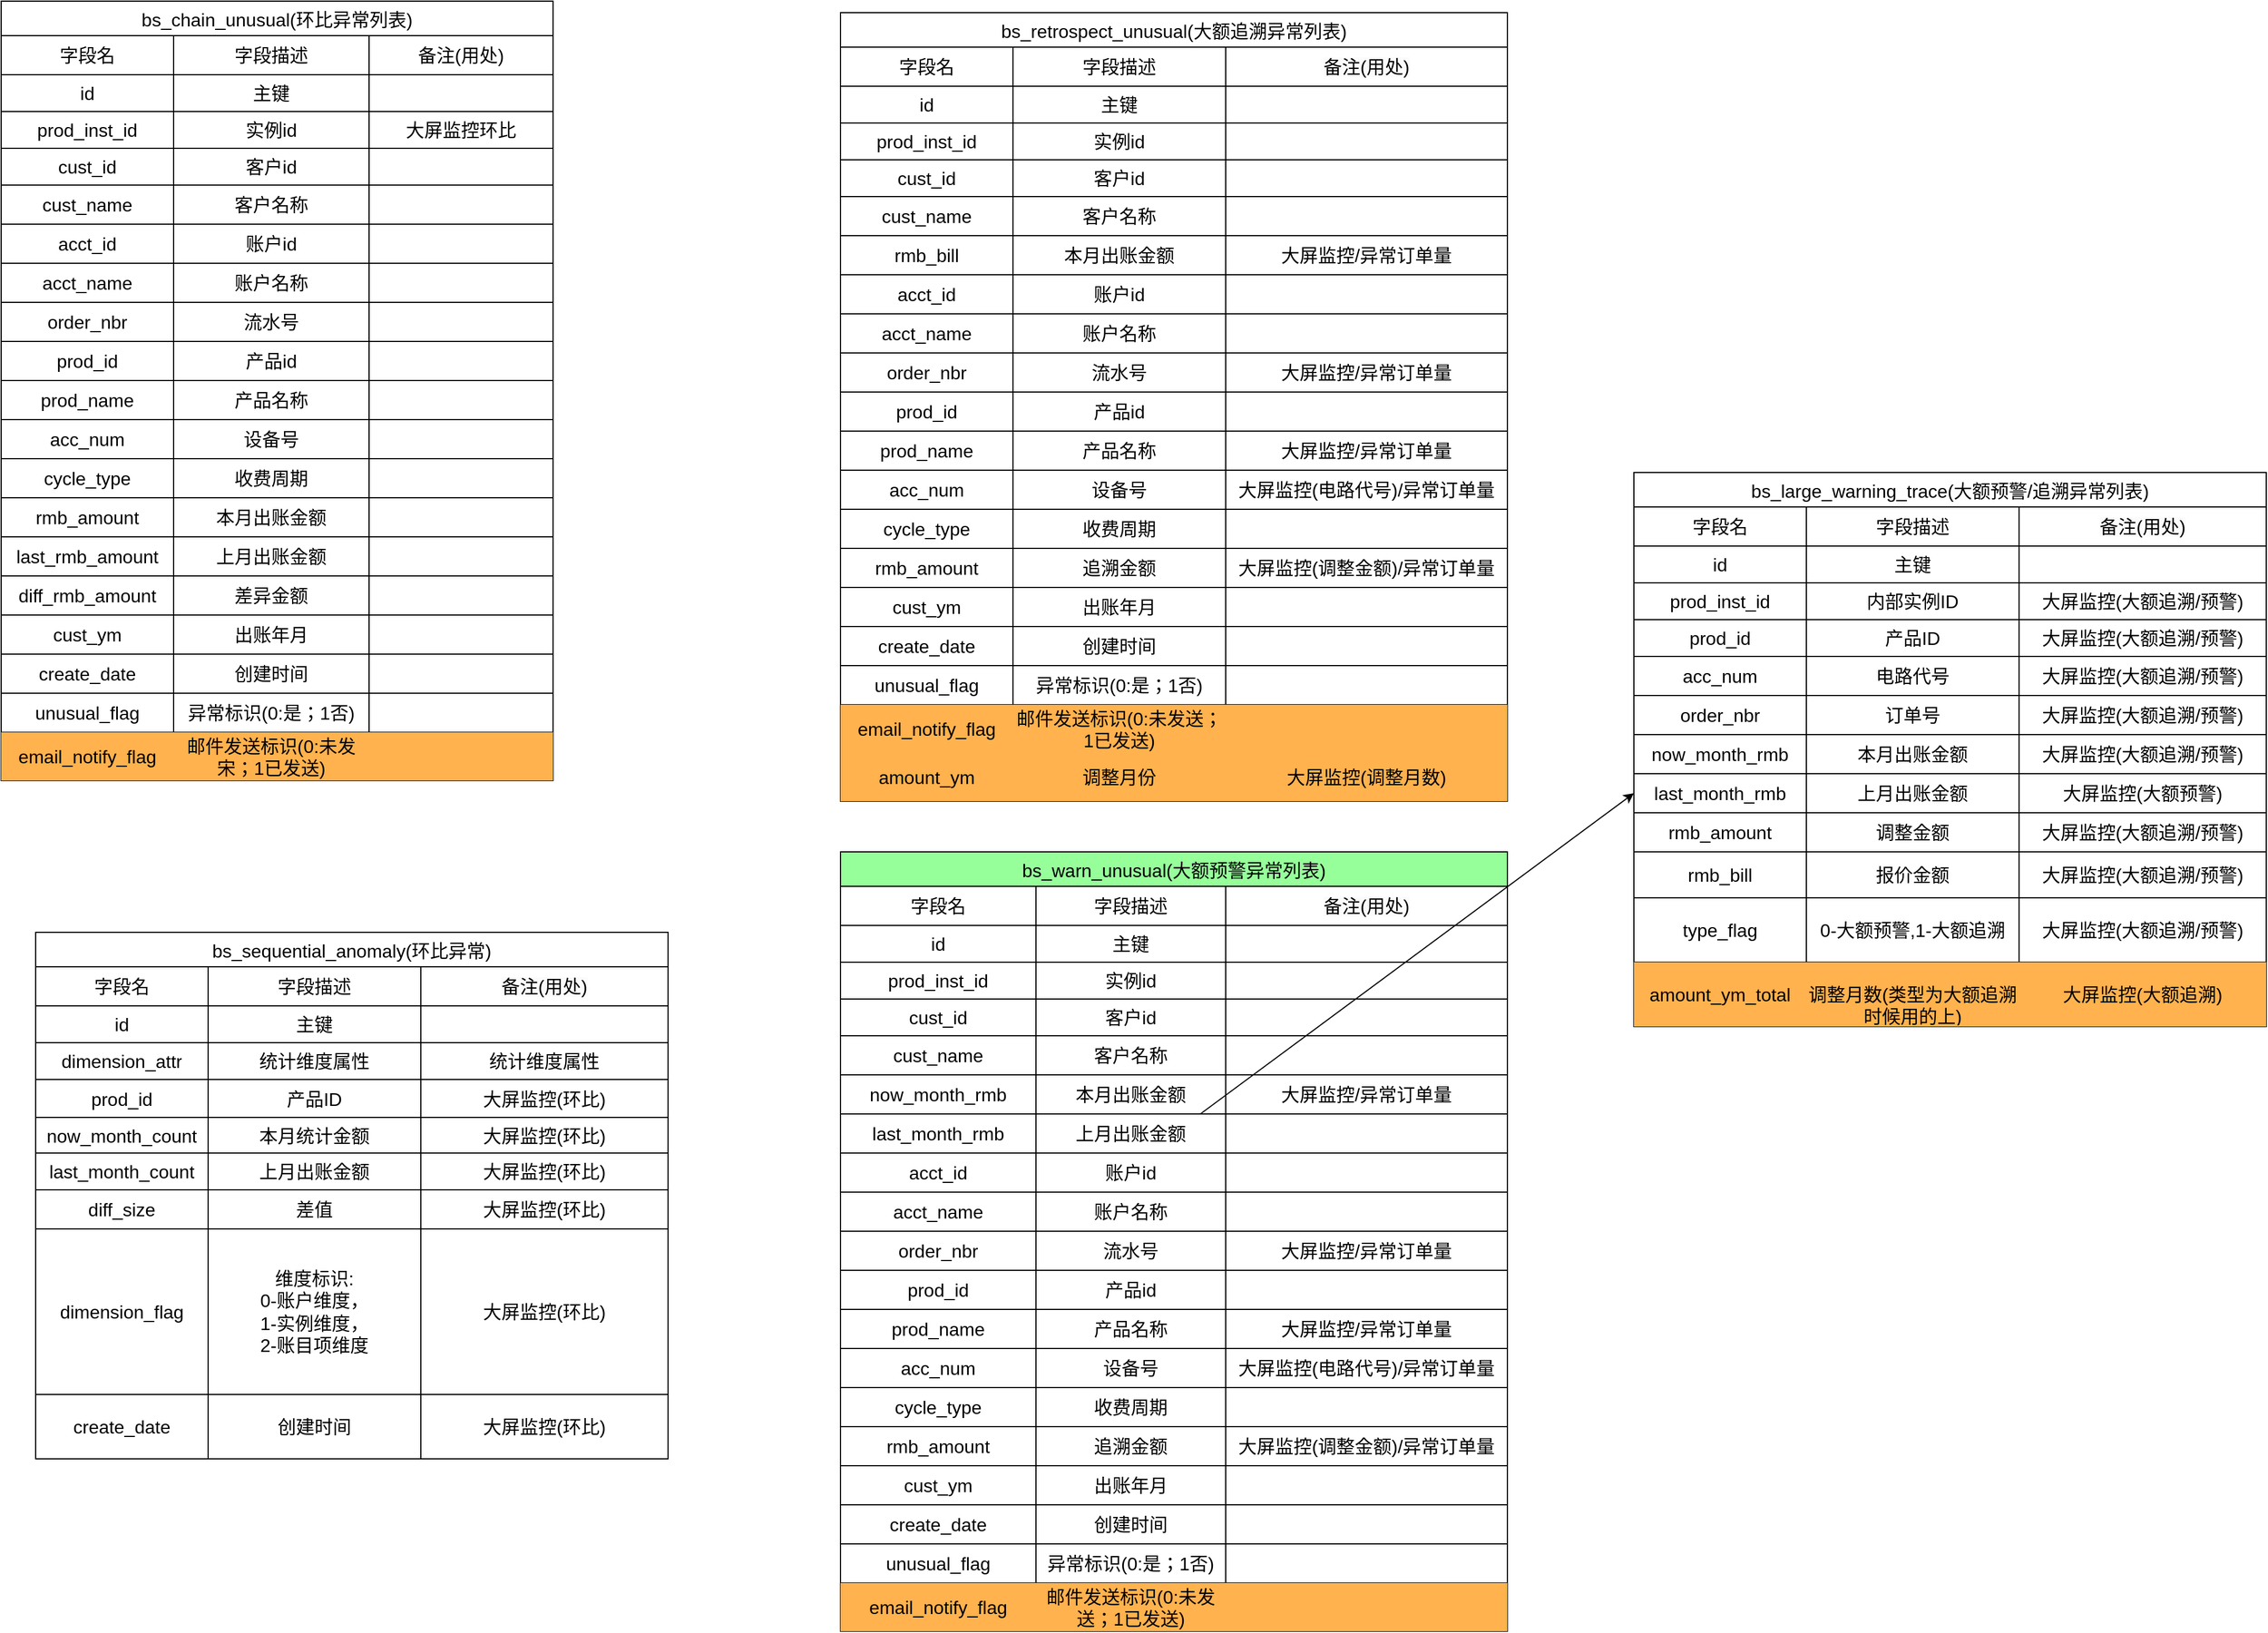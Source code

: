 <mxfile version="21.6.5" type="github">
  <diagram name="第 1 页" id="n-U-YmvTYSM-fmJBBucL">
    <mxGraphModel dx="3703" dy="1186" grid="1" gridSize="10" guides="1" tooltips="1" connect="1" arrows="1" fold="1" page="1" pageScale="1" pageWidth="827" pageHeight="1169" math="0" shadow="0">
      <root>
        <mxCell id="0" />
        <mxCell id="1" parent="0" />
        <mxCell id="-cB73A4EHeu_b5DZWdjQ-1" value="bs_chain_unusual(环比异常列表)" style="shape=table;startSize=30;container=1;collapsible=0;childLayout=tableLayout;strokeColor=default;fontSize=16;" parent="1" vertex="1">
          <mxGeometry x="-1600" y="110" width="480" height="678" as="geometry" />
        </mxCell>
        <mxCell id="-cB73A4EHeu_b5DZWdjQ-2" value="" style="shape=tableRow;horizontal=0;startSize=0;swimlaneHead=0;swimlaneBody=0;strokeColor=inherit;top=0;left=0;bottom=0;right=0;collapsible=0;dropTarget=0;fillColor=none;points=[[0,0.5],[1,0.5]];portConstraint=eastwest;fontSize=16;" parent="-cB73A4EHeu_b5DZWdjQ-1" vertex="1">
          <mxGeometry y="30" width="480" height="34" as="geometry" />
        </mxCell>
        <mxCell id="-cB73A4EHeu_b5DZWdjQ-3" value="字段名" style="shape=partialRectangle;html=1;whiteSpace=wrap;connectable=0;strokeColor=inherit;overflow=hidden;fillColor=none;top=0;left=0;bottom=0;right=0;pointerEvents=1;fontSize=16;align=center;" parent="-cB73A4EHeu_b5DZWdjQ-2" vertex="1">
          <mxGeometry width="150" height="34" as="geometry">
            <mxRectangle width="150" height="34" as="alternateBounds" />
          </mxGeometry>
        </mxCell>
        <mxCell id="-cB73A4EHeu_b5DZWdjQ-4" value="字段描述" style="shape=partialRectangle;html=1;whiteSpace=wrap;connectable=0;strokeColor=inherit;overflow=hidden;fillColor=none;top=0;left=0;bottom=0;right=0;pointerEvents=1;fontSize=16;" parent="-cB73A4EHeu_b5DZWdjQ-2" vertex="1">
          <mxGeometry x="150" width="170" height="34" as="geometry">
            <mxRectangle width="170" height="34" as="alternateBounds" />
          </mxGeometry>
        </mxCell>
        <mxCell id="-cB73A4EHeu_b5DZWdjQ-5" value="备注(用处)" style="shape=partialRectangle;html=1;whiteSpace=wrap;connectable=0;strokeColor=inherit;overflow=hidden;fillColor=none;top=0;left=0;bottom=0;right=0;pointerEvents=1;fontSize=16;" parent="-cB73A4EHeu_b5DZWdjQ-2" vertex="1">
          <mxGeometry x="320" width="160" height="34" as="geometry">
            <mxRectangle width="160" height="34" as="alternateBounds" />
          </mxGeometry>
        </mxCell>
        <mxCell id="-cB73A4EHeu_b5DZWdjQ-6" value="" style="shape=tableRow;horizontal=0;startSize=0;swimlaneHead=0;swimlaneBody=0;strokeColor=inherit;top=0;left=0;bottom=0;right=0;collapsible=0;dropTarget=0;fillColor=none;points=[[0,0.5],[1,0.5]];portConstraint=eastwest;fontSize=16;" parent="-cB73A4EHeu_b5DZWdjQ-1" vertex="1">
          <mxGeometry y="64" width="480" height="32" as="geometry" />
        </mxCell>
        <mxCell id="-cB73A4EHeu_b5DZWdjQ-7" value="id" style="shape=partialRectangle;html=1;whiteSpace=wrap;connectable=0;strokeColor=inherit;overflow=hidden;fillColor=none;top=0;left=0;bottom=0;right=0;pointerEvents=1;fontSize=16;" parent="-cB73A4EHeu_b5DZWdjQ-6" vertex="1">
          <mxGeometry width="150" height="32" as="geometry">
            <mxRectangle width="150" height="32" as="alternateBounds" />
          </mxGeometry>
        </mxCell>
        <mxCell id="-cB73A4EHeu_b5DZWdjQ-8" value="主键" style="shape=partialRectangle;html=1;whiteSpace=wrap;connectable=0;strokeColor=inherit;overflow=hidden;fillColor=none;top=0;left=0;bottom=0;right=0;pointerEvents=1;fontSize=16;" parent="-cB73A4EHeu_b5DZWdjQ-6" vertex="1">
          <mxGeometry x="150" width="170" height="32" as="geometry">
            <mxRectangle width="170" height="32" as="alternateBounds" />
          </mxGeometry>
        </mxCell>
        <mxCell id="-cB73A4EHeu_b5DZWdjQ-9" value="" style="shape=partialRectangle;html=1;whiteSpace=wrap;connectable=0;strokeColor=inherit;overflow=hidden;fillColor=none;top=0;left=0;bottom=0;right=0;pointerEvents=1;fontSize=16;" parent="-cB73A4EHeu_b5DZWdjQ-6" vertex="1">
          <mxGeometry x="320" width="160" height="32" as="geometry">
            <mxRectangle width="160" height="32" as="alternateBounds" />
          </mxGeometry>
        </mxCell>
        <mxCell id="t70ENiihxCGicLGJphek-82" value="" style="shape=tableRow;horizontal=0;startSize=0;swimlaneHead=0;swimlaneBody=0;strokeColor=inherit;top=0;left=0;bottom=0;right=0;collapsible=0;dropTarget=0;fillColor=none;points=[[0,0.5],[1,0.5]];portConstraint=eastwest;fontSize=16;" parent="-cB73A4EHeu_b5DZWdjQ-1" vertex="1">
          <mxGeometry y="96" width="480" height="32" as="geometry" />
        </mxCell>
        <mxCell id="t70ENiihxCGicLGJphek-83" value="prod_inst_id" style="shape=partialRectangle;html=1;whiteSpace=wrap;connectable=0;strokeColor=inherit;overflow=hidden;fillColor=none;top=0;left=0;bottom=0;right=0;pointerEvents=1;fontSize=16;" parent="t70ENiihxCGicLGJphek-82" vertex="1">
          <mxGeometry width="150" height="32" as="geometry">
            <mxRectangle width="150" height="32" as="alternateBounds" />
          </mxGeometry>
        </mxCell>
        <mxCell id="t70ENiihxCGicLGJphek-84" value="实例id" style="shape=partialRectangle;html=1;whiteSpace=wrap;connectable=0;strokeColor=inherit;overflow=hidden;fillColor=none;top=0;left=0;bottom=0;right=0;pointerEvents=1;fontSize=16;" parent="t70ENiihxCGicLGJphek-82" vertex="1">
          <mxGeometry x="150" width="170" height="32" as="geometry">
            <mxRectangle width="170" height="32" as="alternateBounds" />
          </mxGeometry>
        </mxCell>
        <mxCell id="t70ENiihxCGicLGJphek-85" value="大屏监控环比" style="shape=partialRectangle;html=1;whiteSpace=wrap;connectable=0;strokeColor=inherit;overflow=hidden;fillColor=none;top=0;left=0;bottom=0;right=0;pointerEvents=1;fontSize=16;" parent="t70ENiihxCGicLGJphek-82" vertex="1">
          <mxGeometry x="320" width="160" height="32" as="geometry">
            <mxRectangle width="160" height="32" as="alternateBounds" />
          </mxGeometry>
        </mxCell>
        <mxCell id="-cB73A4EHeu_b5DZWdjQ-17" value="" style="shape=tableRow;horizontal=0;startSize=0;swimlaneHead=0;swimlaneBody=0;strokeColor=inherit;top=0;left=0;bottom=0;right=0;collapsible=0;dropTarget=0;fillColor=none;points=[[0,0.5],[1,0.5]];portConstraint=eastwest;fontSize=16;" parent="-cB73A4EHeu_b5DZWdjQ-1" vertex="1">
          <mxGeometry y="128" width="480" height="32" as="geometry" />
        </mxCell>
        <mxCell id="-cB73A4EHeu_b5DZWdjQ-18" value="cust_id" style="shape=partialRectangle;html=1;whiteSpace=wrap;connectable=0;strokeColor=inherit;overflow=hidden;fillColor=none;top=0;left=0;bottom=0;right=0;pointerEvents=1;fontSize=16;" parent="-cB73A4EHeu_b5DZWdjQ-17" vertex="1">
          <mxGeometry width="150" height="32" as="geometry">
            <mxRectangle width="150" height="32" as="alternateBounds" />
          </mxGeometry>
        </mxCell>
        <mxCell id="-cB73A4EHeu_b5DZWdjQ-19" value="客户id" style="shape=partialRectangle;html=1;whiteSpace=wrap;connectable=0;strokeColor=inherit;overflow=hidden;fillColor=none;top=0;left=0;bottom=0;right=0;pointerEvents=1;fontSize=16;" parent="-cB73A4EHeu_b5DZWdjQ-17" vertex="1">
          <mxGeometry x="150" width="170" height="32" as="geometry">
            <mxRectangle width="170" height="32" as="alternateBounds" />
          </mxGeometry>
        </mxCell>
        <mxCell id="-cB73A4EHeu_b5DZWdjQ-20" value="" style="shape=partialRectangle;html=1;whiteSpace=wrap;connectable=0;strokeColor=inherit;overflow=hidden;fillColor=none;top=0;left=0;bottom=0;right=0;pointerEvents=1;fontSize=16;" parent="-cB73A4EHeu_b5DZWdjQ-17" vertex="1">
          <mxGeometry x="320" width="160" height="32" as="geometry">
            <mxRectangle width="160" height="32" as="alternateBounds" />
          </mxGeometry>
        </mxCell>
        <mxCell id="-cB73A4EHeu_b5DZWdjQ-10" value="" style="shape=tableRow;horizontal=0;startSize=0;swimlaneHead=0;swimlaneBody=0;strokeColor=inherit;top=0;left=0;bottom=0;right=0;collapsible=0;dropTarget=0;fillColor=none;points=[[0,0.5],[1,0.5]];portConstraint=eastwest;fontSize=16;" parent="-cB73A4EHeu_b5DZWdjQ-1" vertex="1">
          <mxGeometry y="160" width="480" height="34" as="geometry" />
        </mxCell>
        <mxCell id="-cB73A4EHeu_b5DZWdjQ-11" value="cust_name" style="shape=partialRectangle;html=1;whiteSpace=wrap;connectable=0;strokeColor=inherit;overflow=hidden;fillColor=none;top=0;left=0;bottom=0;right=0;pointerEvents=1;fontSize=16;" parent="-cB73A4EHeu_b5DZWdjQ-10" vertex="1">
          <mxGeometry width="150" height="34" as="geometry">
            <mxRectangle width="150" height="34" as="alternateBounds" />
          </mxGeometry>
        </mxCell>
        <mxCell id="-cB73A4EHeu_b5DZWdjQ-12" value="客户名称" style="shape=partialRectangle;html=1;whiteSpace=wrap;connectable=0;strokeColor=inherit;overflow=hidden;fillColor=none;top=0;left=0;bottom=0;right=0;pointerEvents=1;fontSize=16;" parent="-cB73A4EHeu_b5DZWdjQ-10" vertex="1">
          <mxGeometry x="150" width="170" height="34" as="geometry">
            <mxRectangle width="170" height="34" as="alternateBounds" />
          </mxGeometry>
        </mxCell>
        <mxCell id="-cB73A4EHeu_b5DZWdjQ-13" value="" style="shape=partialRectangle;html=1;whiteSpace=wrap;connectable=0;strokeColor=inherit;overflow=hidden;fillColor=none;top=0;left=0;bottom=0;right=0;pointerEvents=1;fontSize=16;" parent="-cB73A4EHeu_b5DZWdjQ-10" vertex="1">
          <mxGeometry x="320" width="160" height="34" as="geometry">
            <mxRectangle width="160" height="34" as="alternateBounds" />
          </mxGeometry>
        </mxCell>
        <mxCell id="-cB73A4EHeu_b5DZWdjQ-37" value="" style="shape=tableRow;horizontal=0;startSize=0;swimlaneHead=0;swimlaneBody=0;strokeColor=inherit;top=0;left=0;bottom=0;right=0;collapsible=0;dropTarget=0;fillColor=none;points=[[0,0.5],[1,0.5]];portConstraint=eastwest;fontSize=16;" parent="-cB73A4EHeu_b5DZWdjQ-1" vertex="1">
          <mxGeometry y="194" width="480" height="34" as="geometry" />
        </mxCell>
        <mxCell id="-cB73A4EHeu_b5DZWdjQ-38" value="acct_id" style="shape=partialRectangle;html=1;whiteSpace=wrap;connectable=0;strokeColor=inherit;overflow=hidden;fillColor=none;top=0;left=0;bottom=0;right=0;pointerEvents=1;fontSize=16;" parent="-cB73A4EHeu_b5DZWdjQ-37" vertex="1">
          <mxGeometry width="150" height="34" as="geometry">
            <mxRectangle width="150" height="34" as="alternateBounds" />
          </mxGeometry>
        </mxCell>
        <mxCell id="-cB73A4EHeu_b5DZWdjQ-39" value="账户id" style="shape=partialRectangle;html=1;whiteSpace=wrap;connectable=0;strokeColor=inherit;overflow=hidden;fillColor=none;top=0;left=0;bottom=0;right=0;pointerEvents=1;fontSize=16;" parent="-cB73A4EHeu_b5DZWdjQ-37" vertex="1">
          <mxGeometry x="150" width="170" height="34" as="geometry">
            <mxRectangle width="170" height="34" as="alternateBounds" />
          </mxGeometry>
        </mxCell>
        <mxCell id="-cB73A4EHeu_b5DZWdjQ-40" value="" style="shape=partialRectangle;html=1;whiteSpace=wrap;connectable=0;strokeColor=inherit;overflow=hidden;fillColor=none;top=0;left=0;bottom=0;right=0;pointerEvents=1;fontSize=16;" parent="-cB73A4EHeu_b5DZWdjQ-37" vertex="1">
          <mxGeometry x="320" width="160" height="34" as="geometry">
            <mxRectangle width="160" height="34" as="alternateBounds" />
          </mxGeometry>
        </mxCell>
        <mxCell id="-cB73A4EHeu_b5DZWdjQ-41" value="" style="shape=tableRow;horizontal=0;startSize=0;swimlaneHead=0;swimlaneBody=0;strokeColor=inherit;top=0;left=0;bottom=0;right=0;collapsible=0;dropTarget=0;fillColor=none;points=[[0,0.5],[1,0.5]];portConstraint=eastwest;fontSize=16;" parent="-cB73A4EHeu_b5DZWdjQ-1" vertex="1">
          <mxGeometry y="228" width="480" height="34" as="geometry" />
        </mxCell>
        <mxCell id="-cB73A4EHeu_b5DZWdjQ-42" value="acct_name" style="shape=partialRectangle;html=1;whiteSpace=wrap;connectable=0;strokeColor=inherit;overflow=hidden;fillColor=none;top=0;left=0;bottom=0;right=0;pointerEvents=1;fontSize=16;" parent="-cB73A4EHeu_b5DZWdjQ-41" vertex="1">
          <mxGeometry width="150" height="34" as="geometry">
            <mxRectangle width="150" height="34" as="alternateBounds" />
          </mxGeometry>
        </mxCell>
        <mxCell id="-cB73A4EHeu_b5DZWdjQ-43" value="账户名称" style="shape=partialRectangle;html=1;whiteSpace=wrap;connectable=0;strokeColor=inherit;overflow=hidden;fillColor=none;top=0;left=0;bottom=0;right=0;pointerEvents=1;fontSize=16;" parent="-cB73A4EHeu_b5DZWdjQ-41" vertex="1">
          <mxGeometry x="150" width="170" height="34" as="geometry">
            <mxRectangle width="170" height="34" as="alternateBounds" />
          </mxGeometry>
        </mxCell>
        <mxCell id="-cB73A4EHeu_b5DZWdjQ-44" value="" style="shape=partialRectangle;html=1;whiteSpace=wrap;connectable=0;strokeColor=inherit;overflow=hidden;fillColor=none;top=0;left=0;bottom=0;right=0;pointerEvents=1;fontSize=16;" parent="-cB73A4EHeu_b5DZWdjQ-41" vertex="1">
          <mxGeometry x="320" width="160" height="34" as="geometry">
            <mxRectangle width="160" height="34" as="alternateBounds" />
          </mxGeometry>
        </mxCell>
        <mxCell id="-cB73A4EHeu_b5DZWdjQ-45" value="" style="shape=tableRow;horizontal=0;startSize=0;swimlaneHead=0;swimlaneBody=0;strokeColor=inherit;top=0;left=0;bottom=0;right=0;collapsible=0;dropTarget=0;fillColor=none;points=[[0,0.5],[1,0.5]];portConstraint=eastwest;fontSize=16;" parent="-cB73A4EHeu_b5DZWdjQ-1" vertex="1">
          <mxGeometry y="262" width="480" height="34" as="geometry" />
        </mxCell>
        <mxCell id="-cB73A4EHeu_b5DZWdjQ-46" value="order_nbr" style="shape=partialRectangle;html=1;whiteSpace=wrap;connectable=0;strokeColor=inherit;overflow=hidden;fillColor=none;top=0;left=0;bottom=0;right=0;pointerEvents=1;fontSize=16;" parent="-cB73A4EHeu_b5DZWdjQ-45" vertex="1">
          <mxGeometry width="150" height="34" as="geometry">
            <mxRectangle width="150" height="34" as="alternateBounds" />
          </mxGeometry>
        </mxCell>
        <mxCell id="-cB73A4EHeu_b5DZWdjQ-47" value="流水号" style="shape=partialRectangle;html=1;whiteSpace=wrap;connectable=0;strokeColor=inherit;overflow=hidden;fillColor=none;top=0;left=0;bottom=0;right=0;pointerEvents=1;fontSize=16;" parent="-cB73A4EHeu_b5DZWdjQ-45" vertex="1">
          <mxGeometry x="150" width="170" height="34" as="geometry">
            <mxRectangle width="170" height="34" as="alternateBounds" />
          </mxGeometry>
        </mxCell>
        <mxCell id="-cB73A4EHeu_b5DZWdjQ-48" value="" style="shape=partialRectangle;html=1;whiteSpace=wrap;connectable=0;strokeColor=inherit;overflow=hidden;fillColor=none;top=0;left=0;bottom=0;right=0;pointerEvents=1;fontSize=16;" parent="-cB73A4EHeu_b5DZWdjQ-45" vertex="1">
          <mxGeometry x="320" width="160" height="34" as="geometry">
            <mxRectangle width="160" height="34" as="alternateBounds" />
          </mxGeometry>
        </mxCell>
        <mxCell id="-cB73A4EHeu_b5DZWdjQ-49" value="" style="shape=tableRow;horizontal=0;startSize=0;swimlaneHead=0;swimlaneBody=0;strokeColor=inherit;top=0;left=0;bottom=0;right=0;collapsible=0;dropTarget=0;fillColor=none;points=[[0,0.5],[1,0.5]];portConstraint=eastwest;fontSize=16;" parent="-cB73A4EHeu_b5DZWdjQ-1" vertex="1">
          <mxGeometry y="296" width="480" height="34" as="geometry" />
        </mxCell>
        <mxCell id="-cB73A4EHeu_b5DZWdjQ-50" value="prod_id" style="shape=partialRectangle;html=1;whiteSpace=wrap;connectable=0;strokeColor=inherit;overflow=hidden;fillColor=none;top=0;left=0;bottom=0;right=0;pointerEvents=1;fontSize=16;" parent="-cB73A4EHeu_b5DZWdjQ-49" vertex="1">
          <mxGeometry width="150" height="34" as="geometry">
            <mxRectangle width="150" height="34" as="alternateBounds" />
          </mxGeometry>
        </mxCell>
        <mxCell id="-cB73A4EHeu_b5DZWdjQ-51" value="产品id" style="shape=partialRectangle;html=1;whiteSpace=wrap;connectable=0;strokeColor=inherit;overflow=hidden;fillColor=none;top=0;left=0;bottom=0;right=0;pointerEvents=1;fontSize=16;" parent="-cB73A4EHeu_b5DZWdjQ-49" vertex="1">
          <mxGeometry x="150" width="170" height="34" as="geometry">
            <mxRectangle width="170" height="34" as="alternateBounds" />
          </mxGeometry>
        </mxCell>
        <mxCell id="-cB73A4EHeu_b5DZWdjQ-52" value="" style="shape=partialRectangle;html=1;whiteSpace=wrap;connectable=0;strokeColor=inherit;overflow=hidden;fillColor=none;top=0;left=0;bottom=0;right=0;pointerEvents=1;fontSize=16;" parent="-cB73A4EHeu_b5DZWdjQ-49" vertex="1">
          <mxGeometry x="320" width="160" height="34" as="geometry">
            <mxRectangle width="160" height="34" as="alternateBounds" />
          </mxGeometry>
        </mxCell>
        <mxCell id="-cB73A4EHeu_b5DZWdjQ-53" value="" style="shape=tableRow;horizontal=0;startSize=0;swimlaneHead=0;swimlaneBody=0;strokeColor=inherit;top=0;left=0;bottom=0;right=0;collapsible=0;dropTarget=0;fillColor=none;points=[[0,0.5],[1,0.5]];portConstraint=eastwest;fontSize=16;" parent="-cB73A4EHeu_b5DZWdjQ-1" vertex="1">
          <mxGeometry y="330" width="480" height="34" as="geometry" />
        </mxCell>
        <mxCell id="-cB73A4EHeu_b5DZWdjQ-54" value="prod_name" style="shape=partialRectangle;html=1;whiteSpace=wrap;connectable=0;strokeColor=inherit;overflow=hidden;fillColor=none;top=0;left=0;bottom=0;right=0;pointerEvents=1;fontSize=16;" parent="-cB73A4EHeu_b5DZWdjQ-53" vertex="1">
          <mxGeometry width="150" height="34" as="geometry">
            <mxRectangle width="150" height="34" as="alternateBounds" />
          </mxGeometry>
        </mxCell>
        <mxCell id="-cB73A4EHeu_b5DZWdjQ-55" value="产品名称" style="shape=partialRectangle;html=1;whiteSpace=wrap;connectable=0;strokeColor=inherit;overflow=hidden;fillColor=none;top=0;left=0;bottom=0;right=0;pointerEvents=1;fontSize=16;" parent="-cB73A4EHeu_b5DZWdjQ-53" vertex="1">
          <mxGeometry x="150" width="170" height="34" as="geometry">
            <mxRectangle width="170" height="34" as="alternateBounds" />
          </mxGeometry>
        </mxCell>
        <mxCell id="-cB73A4EHeu_b5DZWdjQ-56" value="" style="shape=partialRectangle;html=1;whiteSpace=wrap;connectable=0;strokeColor=inherit;overflow=hidden;fillColor=none;top=0;left=0;bottom=0;right=0;pointerEvents=1;fontSize=16;" parent="-cB73A4EHeu_b5DZWdjQ-53" vertex="1">
          <mxGeometry x="320" width="160" height="34" as="geometry">
            <mxRectangle width="160" height="34" as="alternateBounds" />
          </mxGeometry>
        </mxCell>
        <mxCell id="-cB73A4EHeu_b5DZWdjQ-57" value="" style="shape=tableRow;horizontal=0;startSize=0;swimlaneHead=0;swimlaneBody=0;strokeColor=inherit;top=0;left=0;bottom=0;right=0;collapsible=0;dropTarget=0;fillColor=none;points=[[0,0.5],[1,0.5]];portConstraint=eastwest;fontSize=16;" parent="-cB73A4EHeu_b5DZWdjQ-1" vertex="1">
          <mxGeometry y="364" width="480" height="34" as="geometry" />
        </mxCell>
        <mxCell id="-cB73A4EHeu_b5DZWdjQ-58" value="acc_num" style="shape=partialRectangle;html=1;whiteSpace=wrap;connectable=0;strokeColor=inherit;overflow=hidden;fillColor=none;top=0;left=0;bottom=0;right=0;pointerEvents=1;fontSize=16;" parent="-cB73A4EHeu_b5DZWdjQ-57" vertex="1">
          <mxGeometry width="150" height="34" as="geometry">
            <mxRectangle width="150" height="34" as="alternateBounds" />
          </mxGeometry>
        </mxCell>
        <mxCell id="-cB73A4EHeu_b5DZWdjQ-59" value="设备号" style="shape=partialRectangle;html=1;whiteSpace=wrap;connectable=0;strokeColor=inherit;overflow=hidden;fillColor=none;top=0;left=0;bottom=0;right=0;pointerEvents=1;fontSize=16;" parent="-cB73A4EHeu_b5DZWdjQ-57" vertex="1">
          <mxGeometry x="150" width="170" height="34" as="geometry">
            <mxRectangle width="170" height="34" as="alternateBounds" />
          </mxGeometry>
        </mxCell>
        <mxCell id="-cB73A4EHeu_b5DZWdjQ-60" value="" style="shape=partialRectangle;html=1;whiteSpace=wrap;connectable=0;strokeColor=inherit;overflow=hidden;fillColor=none;top=0;left=0;bottom=0;right=0;pointerEvents=1;fontSize=16;" parent="-cB73A4EHeu_b5DZWdjQ-57" vertex="1">
          <mxGeometry x="320" width="160" height="34" as="geometry">
            <mxRectangle width="160" height="34" as="alternateBounds" />
          </mxGeometry>
        </mxCell>
        <mxCell id="-cB73A4EHeu_b5DZWdjQ-61" value="" style="shape=tableRow;horizontal=0;startSize=0;swimlaneHead=0;swimlaneBody=0;strokeColor=inherit;top=0;left=0;bottom=0;right=0;collapsible=0;dropTarget=0;fillColor=none;points=[[0,0.5],[1,0.5]];portConstraint=eastwest;fontSize=16;" parent="-cB73A4EHeu_b5DZWdjQ-1" vertex="1">
          <mxGeometry y="398" width="480" height="34" as="geometry" />
        </mxCell>
        <mxCell id="-cB73A4EHeu_b5DZWdjQ-62" value="cycle_type" style="shape=partialRectangle;html=1;whiteSpace=wrap;connectable=0;strokeColor=inherit;overflow=hidden;fillColor=none;top=0;left=0;bottom=0;right=0;pointerEvents=1;fontSize=16;" parent="-cB73A4EHeu_b5DZWdjQ-61" vertex="1">
          <mxGeometry width="150" height="34" as="geometry">
            <mxRectangle width="150" height="34" as="alternateBounds" />
          </mxGeometry>
        </mxCell>
        <mxCell id="-cB73A4EHeu_b5DZWdjQ-63" value="收费周期" style="shape=partialRectangle;html=1;whiteSpace=wrap;connectable=0;strokeColor=inherit;overflow=hidden;fillColor=none;top=0;left=0;bottom=0;right=0;pointerEvents=1;fontSize=16;" parent="-cB73A4EHeu_b5DZWdjQ-61" vertex="1">
          <mxGeometry x="150" width="170" height="34" as="geometry">
            <mxRectangle width="170" height="34" as="alternateBounds" />
          </mxGeometry>
        </mxCell>
        <mxCell id="-cB73A4EHeu_b5DZWdjQ-64" value="" style="shape=partialRectangle;html=1;whiteSpace=wrap;connectable=0;strokeColor=inherit;overflow=hidden;fillColor=none;top=0;left=0;bottom=0;right=0;pointerEvents=1;fontSize=16;" parent="-cB73A4EHeu_b5DZWdjQ-61" vertex="1">
          <mxGeometry x="320" width="160" height="34" as="geometry">
            <mxRectangle width="160" height="34" as="alternateBounds" />
          </mxGeometry>
        </mxCell>
        <mxCell id="-cB73A4EHeu_b5DZWdjQ-65" value="" style="shape=tableRow;horizontal=0;startSize=0;swimlaneHead=0;swimlaneBody=0;strokeColor=inherit;top=0;left=0;bottom=0;right=0;collapsible=0;dropTarget=0;fillColor=none;points=[[0,0.5],[1,0.5]];portConstraint=eastwest;fontSize=16;" parent="-cB73A4EHeu_b5DZWdjQ-1" vertex="1">
          <mxGeometry y="432" width="480" height="34" as="geometry" />
        </mxCell>
        <mxCell id="-cB73A4EHeu_b5DZWdjQ-66" value="rmb_amount" style="shape=partialRectangle;html=1;whiteSpace=wrap;connectable=0;strokeColor=inherit;overflow=hidden;fillColor=none;top=0;left=0;bottom=0;right=0;pointerEvents=1;fontSize=16;" parent="-cB73A4EHeu_b5DZWdjQ-65" vertex="1">
          <mxGeometry width="150" height="34" as="geometry">
            <mxRectangle width="150" height="34" as="alternateBounds" />
          </mxGeometry>
        </mxCell>
        <mxCell id="-cB73A4EHeu_b5DZWdjQ-67" value="本月出账金额" style="shape=partialRectangle;html=1;whiteSpace=wrap;connectable=0;strokeColor=inherit;overflow=hidden;fillColor=none;top=0;left=0;bottom=0;right=0;pointerEvents=1;fontSize=16;" parent="-cB73A4EHeu_b5DZWdjQ-65" vertex="1">
          <mxGeometry x="150" width="170" height="34" as="geometry">
            <mxRectangle width="170" height="34" as="alternateBounds" />
          </mxGeometry>
        </mxCell>
        <mxCell id="-cB73A4EHeu_b5DZWdjQ-68" value="" style="shape=partialRectangle;html=1;whiteSpace=wrap;connectable=0;strokeColor=inherit;overflow=hidden;fillColor=none;top=0;left=0;bottom=0;right=0;pointerEvents=1;fontSize=16;" parent="-cB73A4EHeu_b5DZWdjQ-65" vertex="1">
          <mxGeometry x="320" width="160" height="34" as="geometry">
            <mxRectangle width="160" height="34" as="alternateBounds" />
          </mxGeometry>
        </mxCell>
        <mxCell id="-cB73A4EHeu_b5DZWdjQ-69" value="" style="shape=tableRow;horizontal=0;startSize=0;swimlaneHead=0;swimlaneBody=0;strokeColor=inherit;top=0;left=0;bottom=0;right=0;collapsible=0;dropTarget=0;fillColor=none;points=[[0,0.5],[1,0.5]];portConstraint=eastwest;fontSize=16;" parent="-cB73A4EHeu_b5DZWdjQ-1" vertex="1">
          <mxGeometry y="466" width="480" height="34" as="geometry" />
        </mxCell>
        <mxCell id="-cB73A4EHeu_b5DZWdjQ-70" value="last_rmb_amount" style="shape=partialRectangle;html=1;whiteSpace=wrap;connectable=0;strokeColor=inherit;overflow=hidden;fillColor=none;top=0;left=0;bottom=0;right=0;pointerEvents=1;fontSize=16;" parent="-cB73A4EHeu_b5DZWdjQ-69" vertex="1">
          <mxGeometry width="150" height="34" as="geometry">
            <mxRectangle width="150" height="34" as="alternateBounds" />
          </mxGeometry>
        </mxCell>
        <mxCell id="-cB73A4EHeu_b5DZWdjQ-71" value="上月出账金额" style="shape=partialRectangle;html=1;whiteSpace=wrap;connectable=0;strokeColor=inherit;overflow=hidden;fillColor=none;top=0;left=0;bottom=0;right=0;pointerEvents=1;fontSize=16;" parent="-cB73A4EHeu_b5DZWdjQ-69" vertex="1">
          <mxGeometry x="150" width="170" height="34" as="geometry">
            <mxRectangle width="170" height="34" as="alternateBounds" />
          </mxGeometry>
        </mxCell>
        <mxCell id="-cB73A4EHeu_b5DZWdjQ-72" value="" style="shape=partialRectangle;html=1;whiteSpace=wrap;connectable=0;strokeColor=inherit;overflow=hidden;fillColor=none;top=0;left=0;bottom=0;right=0;pointerEvents=1;fontSize=16;" parent="-cB73A4EHeu_b5DZWdjQ-69" vertex="1">
          <mxGeometry x="320" width="160" height="34" as="geometry">
            <mxRectangle width="160" height="34" as="alternateBounds" />
          </mxGeometry>
        </mxCell>
        <mxCell id="-cB73A4EHeu_b5DZWdjQ-73" value="" style="shape=tableRow;horizontal=0;startSize=0;swimlaneHead=0;swimlaneBody=0;strokeColor=inherit;top=0;left=0;bottom=0;right=0;collapsible=0;dropTarget=0;fillColor=none;points=[[0,0.5],[1,0.5]];portConstraint=eastwest;fontSize=16;" parent="-cB73A4EHeu_b5DZWdjQ-1" vertex="1">
          <mxGeometry y="500" width="480" height="34" as="geometry" />
        </mxCell>
        <mxCell id="-cB73A4EHeu_b5DZWdjQ-74" value="diff_rmb_amount" style="shape=partialRectangle;html=1;whiteSpace=wrap;connectable=0;strokeColor=inherit;overflow=hidden;fillColor=none;top=0;left=0;bottom=0;right=0;pointerEvents=1;fontSize=16;" parent="-cB73A4EHeu_b5DZWdjQ-73" vertex="1">
          <mxGeometry width="150" height="34" as="geometry">
            <mxRectangle width="150" height="34" as="alternateBounds" />
          </mxGeometry>
        </mxCell>
        <mxCell id="-cB73A4EHeu_b5DZWdjQ-75" value="差异金额" style="shape=partialRectangle;html=1;whiteSpace=wrap;connectable=0;strokeColor=inherit;overflow=hidden;fillColor=none;top=0;left=0;bottom=0;right=0;pointerEvents=1;fontSize=16;" parent="-cB73A4EHeu_b5DZWdjQ-73" vertex="1">
          <mxGeometry x="150" width="170" height="34" as="geometry">
            <mxRectangle width="170" height="34" as="alternateBounds" />
          </mxGeometry>
        </mxCell>
        <mxCell id="-cB73A4EHeu_b5DZWdjQ-76" value="" style="shape=partialRectangle;html=1;whiteSpace=wrap;connectable=0;strokeColor=inherit;overflow=hidden;fillColor=none;top=0;left=0;bottom=0;right=0;pointerEvents=1;fontSize=16;" parent="-cB73A4EHeu_b5DZWdjQ-73" vertex="1">
          <mxGeometry x="320" width="160" height="34" as="geometry">
            <mxRectangle width="160" height="34" as="alternateBounds" />
          </mxGeometry>
        </mxCell>
        <mxCell id="-cB73A4EHeu_b5DZWdjQ-77" value="" style="shape=tableRow;horizontal=0;startSize=0;swimlaneHead=0;swimlaneBody=0;strokeColor=inherit;top=0;left=0;bottom=0;right=0;collapsible=0;dropTarget=0;fillColor=none;points=[[0,0.5],[1,0.5]];portConstraint=eastwest;fontSize=16;" parent="-cB73A4EHeu_b5DZWdjQ-1" vertex="1">
          <mxGeometry y="534" width="480" height="34" as="geometry" />
        </mxCell>
        <mxCell id="-cB73A4EHeu_b5DZWdjQ-78" value="cust_ym" style="shape=partialRectangle;html=1;whiteSpace=wrap;connectable=0;strokeColor=inherit;overflow=hidden;fillColor=none;top=0;left=0;bottom=0;right=0;pointerEvents=1;fontSize=16;" parent="-cB73A4EHeu_b5DZWdjQ-77" vertex="1">
          <mxGeometry width="150" height="34" as="geometry">
            <mxRectangle width="150" height="34" as="alternateBounds" />
          </mxGeometry>
        </mxCell>
        <mxCell id="-cB73A4EHeu_b5DZWdjQ-79" value="出账年月" style="shape=partialRectangle;html=1;whiteSpace=wrap;connectable=0;strokeColor=inherit;overflow=hidden;fillColor=none;top=0;left=0;bottom=0;right=0;pointerEvents=1;fontSize=16;" parent="-cB73A4EHeu_b5DZWdjQ-77" vertex="1">
          <mxGeometry x="150" width="170" height="34" as="geometry">
            <mxRectangle width="170" height="34" as="alternateBounds" />
          </mxGeometry>
        </mxCell>
        <mxCell id="-cB73A4EHeu_b5DZWdjQ-80" value="" style="shape=partialRectangle;html=1;whiteSpace=wrap;connectable=0;strokeColor=inherit;overflow=hidden;fillColor=none;top=0;left=0;bottom=0;right=0;pointerEvents=1;fontSize=16;" parent="-cB73A4EHeu_b5DZWdjQ-77" vertex="1">
          <mxGeometry x="320" width="160" height="34" as="geometry">
            <mxRectangle width="160" height="34" as="alternateBounds" />
          </mxGeometry>
        </mxCell>
        <mxCell id="-cB73A4EHeu_b5DZWdjQ-81" value="" style="shape=tableRow;horizontal=0;startSize=0;swimlaneHead=0;swimlaneBody=0;strokeColor=inherit;top=0;left=0;bottom=0;right=0;collapsible=0;dropTarget=0;fillColor=none;points=[[0,0.5],[1,0.5]];portConstraint=eastwest;fontSize=16;" parent="-cB73A4EHeu_b5DZWdjQ-1" vertex="1">
          <mxGeometry y="568" width="480" height="34" as="geometry" />
        </mxCell>
        <mxCell id="-cB73A4EHeu_b5DZWdjQ-82" value="create_date" style="shape=partialRectangle;html=1;whiteSpace=wrap;connectable=0;strokeColor=inherit;overflow=hidden;fillColor=none;top=0;left=0;bottom=0;right=0;pointerEvents=1;fontSize=16;" parent="-cB73A4EHeu_b5DZWdjQ-81" vertex="1">
          <mxGeometry width="150" height="34" as="geometry">
            <mxRectangle width="150" height="34" as="alternateBounds" />
          </mxGeometry>
        </mxCell>
        <mxCell id="-cB73A4EHeu_b5DZWdjQ-83" value="创建时间" style="shape=partialRectangle;html=1;whiteSpace=wrap;connectable=0;strokeColor=inherit;overflow=hidden;fillColor=none;top=0;left=0;bottom=0;right=0;pointerEvents=1;fontSize=16;" parent="-cB73A4EHeu_b5DZWdjQ-81" vertex="1">
          <mxGeometry x="150" width="170" height="34" as="geometry">
            <mxRectangle width="170" height="34" as="alternateBounds" />
          </mxGeometry>
        </mxCell>
        <mxCell id="-cB73A4EHeu_b5DZWdjQ-84" value="" style="shape=partialRectangle;html=1;whiteSpace=wrap;connectable=0;strokeColor=inherit;overflow=hidden;fillColor=none;top=0;left=0;bottom=0;right=0;pointerEvents=1;fontSize=16;" parent="-cB73A4EHeu_b5DZWdjQ-81" vertex="1">
          <mxGeometry x="320" width="160" height="34" as="geometry">
            <mxRectangle width="160" height="34" as="alternateBounds" />
          </mxGeometry>
        </mxCell>
        <mxCell id="-cB73A4EHeu_b5DZWdjQ-85" value="" style="shape=tableRow;horizontal=0;startSize=0;swimlaneHead=0;swimlaneBody=0;strokeColor=inherit;top=0;left=0;bottom=0;right=0;collapsible=0;dropTarget=0;fillColor=none;points=[[0,0.5],[1,0.5]];portConstraint=eastwest;fontSize=16;" parent="-cB73A4EHeu_b5DZWdjQ-1" vertex="1">
          <mxGeometry y="602" width="480" height="34" as="geometry" />
        </mxCell>
        <mxCell id="-cB73A4EHeu_b5DZWdjQ-86" value="unusual_flag" style="shape=partialRectangle;html=1;whiteSpace=wrap;connectable=0;strokeColor=inherit;overflow=hidden;fillColor=none;top=0;left=0;bottom=0;right=0;pointerEvents=1;fontSize=16;" parent="-cB73A4EHeu_b5DZWdjQ-85" vertex="1">
          <mxGeometry width="150" height="34" as="geometry">
            <mxRectangle width="150" height="34" as="alternateBounds" />
          </mxGeometry>
        </mxCell>
        <mxCell id="-cB73A4EHeu_b5DZWdjQ-87" value="异常标识(0:是；1否)" style="shape=partialRectangle;html=1;whiteSpace=wrap;connectable=0;strokeColor=inherit;overflow=hidden;fillColor=none;top=0;left=0;bottom=0;right=0;pointerEvents=1;fontSize=16;" parent="-cB73A4EHeu_b5DZWdjQ-85" vertex="1">
          <mxGeometry x="150" width="170" height="34" as="geometry">
            <mxRectangle width="170" height="34" as="alternateBounds" />
          </mxGeometry>
        </mxCell>
        <mxCell id="-cB73A4EHeu_b5DZWdjQ-88" value="" style="shape=partialRectangle;html=1;whiteSpace=wrap;connectable=0;strokeColor=inherit;overflow=hidden;fillColor=none;top=0;left=0;bottom=0;right=0;pointerEvents=1;fontSize=16;" parent="-cB73A4EHeu_b5DZWdjQ-85" vertex="1">
          <mxGeometry x="320" width="160" height="34" as="geometry">
            <mxRectangle width="160" height="34" as="alternateBounds" />
          </mxGeometry>
        </mxCell>
        <mxCell id="t70ENiihxCGicLGJphek-1" value="" style="shape=tableRow;horizontal=0;startSize=0;swimlaneHead=0;swimlaneBody=0;strokeColor=inherit;top=0;left=0;bottom=0;right=0;collapsible=0;dropTarget=0;fillColor=none;points=[[0,0.5],[1,0.5]];portConstraint=eastwest;fontSize=16;" parent="-cB73A4EHeu_b5DZWdjQ-1" vertex="1">
          <mxGeometry y="636" width="480" height="42" as="geometry" />
        </mxCell>
        <mxCell id="t70ENiihxCGicLGJphek-2" value="email_notify_flag" style="shape=partialRectangle;html=1;whiteSpace=wrap;connectable=0;strokeColor=inherit;overflow=hidden;fillColor=#FFB24D;top=0;left=0;bottom=0;right=0;pointerEvents=1;fontSize=16;" parent="t70ENiihxCGicLGJphek-1" vertex="1">
          <mxGeometry width="150" height="42" as="geometry">
            <mxRectangle width="150" height="42" as="alternateBounds" />
          </mxGeometry>
        </mxCell>
        <mxCell id="t70ENiihxCGicLGJphek-3" value="邮件发送标识(0:未发宋；1已发送)" style="shape=partialRectangle;html=1;whiteSpace=wrap;connectable=0;strokeColor=inherit;overflow=hidden;fillColor=#FFB24D;top=0;left=0;bottom=0;right=0;pointerEvents=1;fontSize=16;" parent="t70ENiihxCGicLGJphek-1" vertex="1">
          <mxGeometry x="150" width="170" height="42" as="geometry">
            <mxRectangle width="170" height="42" as="alternateBounds" />
          </mxGeometry>
        </mxCell>
        <mxCell id="t70ENiihxCGicLGJphek-4" value="" style="shape=partialRectangle;html=1;whiteSpace=wrap;connectable=0;strokeColor=inherit;overflow=hidden;fillColor=#FFB24D;top=0;left=0;bottom=0;right=0;pointerEvents=1;fontSize=16;" parent="t70ENiihxCGicLGJphek-1" vertex="1">
          <mxGeometry x="320" width="160" height="42" as="geometry">
            <mxRectangle width="160" height="42" as="alternateBounds" />
          </mxGeometry>
        </mxCell>
        <mxCell id="t70ENiihxCGicLGJphek-86" value="bs_retrospect_unusual(大额追溯异常列表)" style="shape=table;startSize=30;container=1;collapsible=0;childLayout=tableLayout;strokeColor=default;fontSize=16;" parent="1" vertex="1">
          <mxGeometry x="-870" y="120" width="580" height="686" as="geometry" />
        </mxCell>
        <mxCell id="t70ENiihxCGicLGJphek-87" value="" style="shape=tableRow;horizontal=0;startSize=0;swimlaneHead=0;swimlaneBody=0;strokeColor=inherit;top=0;left=0;bottom=0;right=0;collapsible=0;dropTarget=0;fillColor=none;points=[[0,0.5],[1,0.5]];portConstraint=eastwest;fontSize=16;" parent="t70ENiihxCGicLGJphek-86" vertex="1">
          <mxGeometry y="30" width="580" height="34" as="geometry" />
        </mxCell>
        <mxCell id="t70ENiihxCGicLGJphek-88" value="字段名" style="shape=partialRectangle;html=1;whiteSpace=wrap;connectable=0;strokeColor=inherit;overflow=hidden;fillColor=none;top=0;left=0;bottom=0;right=0;pointerEvents=1;fontSize=16;align=center;" parent="t70ENiihxCGicLGJphek-87" vertex="1">
          <mxGeometry width="150" height="34" as="geometry">
            <mxRectangle width="150" height="34" as="alternateBounds" />
          </mxGeometry>
        </mxCell>
        <mxCell id="t70ENiihxCGicLGJphek-89" value="字段描述" style="shape=partialRectangle;html=1;whiteSpace=wrap;connectable=0;strokeColor=inherit;overflow=hidden;fillColor=none;top=0;left=0;bottom=0;right=0;pointerEvents=1;fontSize=16;" parent="t70ENiihxCGicLGJphek-87" vertex="1">
          <mxGeometry x="150" width="185" height="34" as="geometry">
            <mxRectangle width="185" height="34" as="alternateBounds" />
          </mxGeometry>
        </mxCell>
        <mxCell id="t70ENiihxCGicLGJphek-90" value="&lt;span style=&quot;color: rgb(0, 0, 0); font-family: Helvetica; font-size: 16px; font-style: normal; font-variant-ligatures: normal; font-variant-caps: normal; font-weight: 400; letter-spacing: normal; orphans: 2; text-align: center; text-indent: 0px; text-transform: none; widows: 2; word-spacing: 0px; -webkit-text-stroke-width: 0px; background-color: rgb(251, 251, 251); text-decoration-thickness: initial; text-decoration-style: initial; text-decoration-color: initial; float: none; display: inline !important;&quot;&gt;备注(用处)&lt;/span&gt;" style="shape=partialRectangle;html=1;whiteSpace=wrap;connectable=0;strokeColor=inherit;overflow=hidden;fillColor=none;top=0;left=0;bottom=0;right=0;pointerEvents=1;fontSize=16;" parent="t70ENiihxCGicLGJphek-87" vertex="1">
          <mxGeometry x="335" width="245" height="34" as="geometry">
            <mxRectangle width="245" height="34" as="alternateBounds" />
          </mxGeometry>
        </mxCell>
        <mxCell id="t70ENiihxCGicLGJphek-91" value="" style="shape=tableRow;horizontal=0;startSize=0;swimlaneHead=0;swimlaneBody=0;strokeColor=inherit;top=0;left=0;bottom=0;right=0;collapsible=0;dropTarget=0;fillColor=none;points=[[0,0.5],[1,0.5]];portConstraint=eastwest;fontSize=16;" parent="t70ENiihxCGicLGJphek-86" vertex="1">
          <mxGeometry y="64" width="580" height="32" as="geometry" />
        </mxCell>
        <mxCell id="t70ENiihxCGicLGJphek-92" value="id" style="shape=partialRectangle;html=1;whiteSpace=wrap;connectable=0;strokeColor=inherit;overflow=hidden;fillColor=none;top=0;left=0;bottom=0;right=0;pointerEvents=1;fontSize=16;" parent="t70ENiihxCGicLGJphek-91" vertex="1">
          <mxGeometry width="150" height="32" as="geometry">
            <mxRectangle width="150" height="32" as="alternateBounds" />
          </mxGeometry>
        </mxCell>
        <mxCell id="t70ENiihxCGicLGJphek-93" value="主键" style="shape=partialRectangle;html=1;whiteSpace=wrap;connectable=0;strokeColor=inherit;overflow=hidden;fillColor=none;top=0;left=0;bottom=0;right=0;pointerEvents=1;fontSize=16;" parent="t70ENiihxCGicLGJphek-91" vertex="1">
          <mxGeometry x="150" width="185" height="32" as="geometry">
            <mxRectangle width="185" height="32" as="alternateBounds" />
          </mxGeometry>
        </mxCell>
        <mxCell id="t70ENiihxCGicLGJphek-94" value="" style="shape=partialRectangle;html=1;whiteSpace=wrap;connectable=0;strokeColor=inherit;overflow=hidden;fillColor=none;top=0;left=0;bottom=0;right=0;pointerEvents=1;fontSize=16;" parent="t70ENiihxCGicLGJphek-91" vertex="1">
          <mxGeometry x="335" width="245" height="32" as="geometry">
            <mxRectangle width="245" height="32" as="alternateBounds" />
          </mxGeometry>
        </mxCell>
        <mxCell id="t70ENiihxCGicLGJphek-95" value="" style="shape=tableRow;horizontal=0;startSize=0;swimlaneHead=0;swimlaneBody=0;strokeColor=inherit;top=0;left=0;bottom=0;right=0;collapsible=0;dropTarget=0;fillColor=none;points=[[0,0.5],[1,0.5]];portConstraint=eastwest;fontSize=16;" parent="t70ENiihxCGicLGJphek-86" vertex="1">
          <mxGeometry y="96" width="580" height="32" as="geometry" />
        </mxCell>
        <mxCell id="t70ENiihxCGicLGJphek-96" value="prod_inst_id" style="shape=partialRectangle;html=1;whiteSpace=wrap;connectable=0;strokeColor=inherit;overflow=hidden;fillColor=none;top=0;left=0;bottom=0;right=0;pointerEvents=1;fontSize=16;" parent="t70ENiihxCGicLGJphek-95" vertex="1">
          <mxGeometry width="150" height="32" as="geometry">
            <mxRectangle width="150" height="32" as="alternateBounds" />
          </mxGeometry>
        </mxCell>
        <mxCell id="t70ENiihxCGicLGJphek-97" value="实例id" style="shape=partialRectangle;html=1;whiteSpace=wrap;connectable=0;strokeColor=inherit;overflow=hidden;fillColor=none;top=0;left=0;bottom=0;right=0;pointerEvents=1;fontSize=16;" parent="t70ENiihxCGicLGJphek-95" vertex="1">
          <mxGeometry x="150" width="185" height="32" as="geometry">
            <mxRectangle width="185" height="32" as="alternateBounds" />
          </mxGeometry>
        </mxCell>
        <mxCell id="t70ENiihxCGicLGJphek-98" value="" style="shape=partialRectangle;html=1;whiteSpace=wrap;connectable=0;strokeColor=inherit;overflow=hidden;fillColor=none;top=0;left=0;bottom=0;right=0;pointerEvents=1;fontSize=16;" parent="t70ENiihxCGicLGJphek-95" vertex="1">
          <mxGeometry x="335" width="245" height="32" as="geometry">
            <mxRectangle width="245" height="32" as="alternateBounds" />
          </mxGeometry>
        </mxCell>
        <mxCell id="t70ENiihxCGicLGJphek-99" value="" style="shape=tableRow;horizontal=0;startSize=0;swimlaneHead=0;swimlaneBody=0;strokeColor=inherit;top=0;left=0;bottom=0;right=0;collapsible=0;dropTarget=0;fillColor=none;points=[[0,0.5],[1,0.5]];portConstraint=eastwest;fontSize=16;" parent="t70ENiihxCGicLGJphek-86" vertex="1">
          <mxGeometry y="128" width="580" height="32" as="geometry" />
        </mxCell>
        <mxCell id="t70ENiihxCGicLGJphek-100" value="cust_id" style="shape=partialRectangle;html=1;whiteSpace=wrap;connectable=0;strokeColor=inherit;overflow=hidden;fillColor=none;top=0;left=0;bottom=0;right=0;pointerEvents=1;fontSize=16;" parent="t70ENiihxCGicLGJphek-99" vertex="1">
          <mxGeometry width="150" height="32" as="geometry">
            <mxRectangle width="150" height="32" as="alternateBounds" />
          </mxGeometry>
        </mxCell>
        <mxCell id="t70ENiihxCGicLGJphek-101" value="客户id" style="shape=partialRectangle;html=1;whiteSpace=wrap;connectable=0;strokeColor=inherit;overflow=hidden;fillColor=none;top=0;left=0;bottom=0;right=0;pointerEvents=1;fontSize=16;" parent="t70ENiihxCGicLGJphek-99" vertex="1">
          <mxGeometry x="150" width="185" height="32" as="geometry">
            <mxRectangle width="185" height="32" as="alternateBounds" />
          </mxGeometry>
        </mxCell>
        <mxCell id="t70ENiihxCGicLGJphek-102" value="" style="shape=partialRectangle;html=1;whiteSpace=wrap;connectable=0;strokeColor=inherit;overflow=hidden;fillColor=none;top=0;left=0;bottom=0;right=0;pointerEvents=1;fontSize=16;" parent="t70ENiihxCGicLGJphek-99" vertex="1">
          <mxGeometry x="335" width="245" height="32" as="geometry">
            <mxRectangle width="245" height="32" as="alternateBounds" />
          </mxGeometry>
        </mxCell>
        <mxCell id="t70ENiihxCGicLGJphek-103" value="" style="shape=tableRow;horizontal=0;startSize=0;swimlaneHead=0;swimlaneBody=0;strokeColor=inherit;top=0;left=0;bottom=0;right=0;collapsible=0;dropTarget=0;fillColor=none;points=[[0,0.5],[1,0.5]];portConstraint=eastwest;fontSize=16;" parent="t70ENiihxCGicLGJphek-86" vertex="1">
          <mxGeometry y="160" width="580" height="34" as="geometry" />
        </mxCell>
        <mxCell id="t70ENiihxCGicLGJphek-104" value="cust_name" style="shape=partialRectangle;html=1;whiteSpace=wrap;connectable=0;strokeColor=inherit;overflow=hidden;fillColor=none;top=0;left=0;bottom=0;right=0;pointerEvents=1;fontSize=16;" parent="t70ENiihxCGicLGJphek-103" vertex="1">
          <mxGeometry width="150" height="34" as="geometry">
            <mxRectangle width="150" height="34" as="alternateBounds" />
          </mxGeometry>
        </mxCell>
        <mxCell id="t70ENiihxCGicLGJphek-105" value="客户名称" style="shape=partialRectangle;html=1;whiteSpace=wrap;connectable=0;strokeColor=inherit;overflow=hidden;fillColor=none;top=0;left=0;bottom=0;right=0;pointerEvents=1;fontSize=16;" parent="t70ENiihxCGicLGJphek-103" vertex="1">
          <mxGeometry x="150" width="185" height="34" as="geometry">
            <mxRectangle width="185" height="34" as="alternateBounds" />
          </mxGeometry>
        </mxCell>
        <mxCell id="t70ENiihxCGicLGJphek-106" value="" style="shape=partialRectangle;html=1;whiteSpace=wrap;connectable=0;strokeColor=inherit;overflow=hidden;fillColor=none;top=0;left=0;bottom=0;right=0;pointerEvents=1;fontSize=16;" parent="t70ENiihxCGicLGJphek-103" vertex="1">
          <mxGeometry x="335" width="245" height="34" as="geometry">
            <mxRectangle width="245" height="34" as="alternateBounds" />
          </mxGeometry>
        </mxCell>
        <mxCell id="t70ENiihxCGicLGJphek-107" value="" style="shape=tableRow;horizontal=0;startSize=0;swimlaneHead=0;swimlaneBody=0;strokeColor=inherit;top=0;left=0;bottom=0;right=0;collapsible=0;dropTarget=0;fillColor=none;points=[[0,0.5],[1,0.5]];portConstraint=eastwest;fontSize=16;" parent="t70ENiihxCGicLGJphek-86" vertex="1">
          <mxGeometry y="194" width="580" height="34" as="geometry" />
        </mxCell>
        <mxCell id="t70ENiihxCGicLGJphek-108" value="rmb_bill" style="shape=partialRectangle;html=1;whiteSpace=wrap;connectable=0;strokeColor=inherit;overflow=hidden;fillColor=none;top=0;left=0;bottom=0;right=0;pointerEvents=1;fontSize=16;" parent="t70ENiihxCGicLGJphek-107" vertex="1">
          <mxGeometry width="150" height="34" as="geometry">
            <mxRectangle width="150" height="34" as="alternateBounds" />
          </mxGeometry>
        </mxCell>
        <mxCell id="t70ENiihxCGicLGJphek-109" value="本月出账金额" style="shape=partialRectangle;html=1;whiteSpace=wrap;connectable=0;strokeColor=inherit;overflow=hidden;fillColor=none;top=0;left=0;bottom=0;right=0;pointerEvents=1;fontSize=16;" parent="t70ENiihxCGicLGJphek-107" vertex="1">
          <mxGeometry x="150" width="185" height="34" as="geometry">
            <mxRectangle width="185" height="34" as="alternateBounds" />
          </mxGeometry>
        </mxCell>
        <mxCell id="t70ENiihxCGicLGJphek-110" value="大屏监控/异常订单量" style="shape=partialRectangle;html=1;whiteSpace=wrap;connectable=0;strokeColor=inherit;overflow=hidden;fillColor=none;top=0;left=0;bottom=0;right=0;pointerEvents=1;fontSize=16;" parent="t70ENiihxCGicLGJphek-107" vertex="1">
          <mxGeometry x="335" width="245" height="34" as="geometry">
            <mxRectangle width="245" height="34" as="alternateBounds" />
          </mxGeometry>
        </mxCell>
        <mxCell id="t70ENiihxCGicLGJphek-111" value="" style="shape=tableRow;horizontal=0;startSize=0;swimlaneHead=0;swimlaneBody=0;strokeColor=inherit;top=0;left=0;bottom=0;right=0;collapsible=0;dropTarget=0;fillColor=none;points=[[0,0.5],[1,0.5]];portConstraint=eastwest;fontSize=16;" parent="t70ENiihxCGicLGJphek-86" vertex="1">
          <mxGeometry y="228" width="580" height="34" as="geometry" />
        </mxCell>
        <mxCell id="t70ENiihxCGicLGJphek-112" value="acct_id" style="shape=partialRectangle;html=1;whiteSpace=wrap;connectable=0;strokeColor=inherit;overflow=hidden;fillColor=none;top=0;left=0;bottom=0;right=0;pointerEvents=1;fontSize=16;" parent="t70ENiihxCGicLGJphek-111" vertex="1">
          <mxGeometry width="150" height="34" as="geometry">
            <mxRectangle width="150" height="34" as="alternateBounds" />
          </mxGeometry>
        </mxCell>
        <mxCell id="t70ENiihxCGicLGJphek-113" value="账户id" style="shape=partialRectangle;html=1;whiteSpace=wrap;connectable=0;strokeColor=inherit;overflow=hidden;fillColor=none;top=0;left=0;bottom=0;right=0;pointerEvents=1;fontSize=16;" parent="t70ENiihxCGicLGJphek-111" vertex="1">
          <mxGeometry x="150" width="185" height="34" as="geometry">
            <mxRectangle width="185" height="34" as="alternateBounds" />
          </mxGeometry>
        </mxCell>
        <mxCell id="t70ENiihxCGicLGJphek-114" value="" style="shape=partialRectangle;html=1;whiteSpace=wrap;connectable=0;strokeColor=inherit;overflow=hidden;fillColor=none;top=0;left=0;bottom=0;right=0;pointerEvents=1;fontSize=16;" parent="t70ENiihxCGicLGJphek-111" vertex="1">
          <mxGeometry x="335" width="245" height="34" as="geometry">
            <mxRectangle width="245" height="34" as="alternateBounds" />
          </mxGeometry>
        </mxCell>
        <mxCell id="t70ENiihxCGicLGJphek-115" value="" style="shape=tableRow;horizontal=0;startSize=0;swimlaneHead=0;swimlaneBody=0;strokeColor=inherit;top=0;left=0;bottom=0;right=0;collapsible=0;dropTarget=0;fillColor=none;points=[[0,0.5],[1,0.5]];portConstraint=eastwest;fontSize=16;" parent="t70ENiihxCGicLGJphek-86" vertex="1">
          <mxGeometry y="262" width="580" height="34" as="geometry" />
        </mxCell>
        <mxCell id="t70ENiihxCGicLGJphek-116" value="acct_name" style="shape=partialRectangle;html=1;whiteSpace=wrap;connectable=0;strokeColor=inherit;overflow=hidden;fillColor=none;top=0;left=0;bottom=0;right=0;pointerEvents=1;fontSize=16;" parent="t70ENiihxCGicLGJphek-115" vertex="1">
          <mxGeometry width="150" height="34" as="geometry">
            <mxRectangle width="150" height="34" as="alternateBounds" />
          </mxGeometry>
        </mxCell>
        <mxCell id="t70ENiihxCGicLGJphek-117" value="账户名称" style="shape=partialRectangle;html=1;whiteSpace=wrap;connectable=0;strokeColor=inherit;overflow=hidden;fillColor=none;top=0;left=0;bottom=0;right=0;pointerEvents=1;fontSize=16;" parent="t70ENiihxCGicLGJphek-115" vertex="1">
          <mxGeometry x="150" width="185" height="34" as="geometry">
            <mxRectangle width="185" height="34" as="alternateBounds" />
          </mxGeometry>
        </mxCell>
        <mxCell id="t70ENiihxCGicLGJphek-118" value="" style="shape=partialRectangle;html=1;whiteSpace=wrap;connectable=0;strokeColor=inherit;overflow=hidden;fillColor=none;top=0;left=0;bottom=0;right=0;pointerEvents=1;fontSize=16;" parent="t70ENiihxCGicLGJphek-115" vertex="1">
          <mxGeometry x="335" width="245" height="34" as="geometry">
            <mxRectangle width="245" height="34" as="alternateBounds" />
          </mxGeometry>
        </mxCell>
        <mxCell id="t70ENiihxCGicLGJphek-119" value="" style="shape=tableRow;horizontal=0;startSize=0;swimlaneHead=0;swimlaneBody=0;strokeColor=inherit;top=0;left=0;bottom=0;right=0;collapsible=0;dropTarget=0;fillColor=none;points=[[0,0.5],[1,0.5]];portConstraint=eastwest;fontSize=16;" parent="t70ENiihxCGicLGJphek-86" vertex="1">
          <mxGeometry y="296" width="580" height="34" as="geometry" />
        </mxCell>
        <mxCell id="t70ENiihxCGicLGJphek-120" value="order_nbr" style="shape=partialRectangle;html=1;whiteSpace=wrap;connectable=0;strokeColor=inherit;overflow=hidden;fillColor=none;top=0;left=0;bottom=0;right=0;pointerEvents=1;fontSize=16;" parent="t70ENiihxCGicLGJphek-119" vertex="1">
          <mxGeometry width="150" height="34" as="geometry">
            <mxRectangle width="150" height="34" as="alternateBounds" />
          </mxGeometry>
        </mxCell>
        <mxCell id="t70ENiihxCGicLGJphek-121" value="流水号" style="shape=partialRectangle;html=1;whiteSpace=wrap;connectable=0;strokeColor=inherit;overflow=hidden;fillColor=none;top=0;left=0;bottom=0;right=0;pointerEvents=1;fontSize=16;" parent="t70ENiihxCGicLGJphek-119" vertex="1">
          <mxGeometry x="150" width="185" height="34" as="geometry">
            <mxRectangle width="185" height="34" as="alternateBounds" />
          </mxGeometry>
        </mxCell>
        <mxCell id="t70ENiihxCGicLGJphek-122" value="大屏监控/异常订单量" style="shape=partialRectangle;html=1;whiteSpace=wrap;connectable=0;strokeColor=inherit;overflow=hidden;fillColor=none;top=0;left=0;bottom=0;right=0;pointerEvents=1;fontSize=16;" parent="t70ENiihxCGicLGJphek-119" vertex="1">
          <mxGeometry x="335" width="245" height="34" as="geometry">
            <mxRectangle width="245" height="34" as="alternateBounds" />
          </mxGeometry>
        </mxCell>
        <mxCell id="t70ENiihxCGicLGJphek-123" value="" style="shape=tableRow;horizontal=0;startSize=0;swimlaneHead=0;swimlaneBody=0;strokeColor=inherit;top=0;left=0;bottom=0;right=0;collapsible=0;dropTarget=0;fillColor=none;points=[[0,0.5],[1,0.5]];portConstraint=eastwest;fontSize=16;" parent="t70ENiihxCGicLGJphek-86" vertex="1">
          <mxGeometry y="330" width="580" height="34" as="geometry" />
        </mxCell>
        <mxCell id="t70ENiihxCGicLGJphek-124" value="prod_id" style="shape=partialRectangle;html=1;whiteSpace=wrap;connectable=0;strokeColor=inherit;overflow=hidden;fillColor=none;top=0;left=0;bottom=0;right=0;pointerEvents=1;fontSize=16;" parent="t70ENiihxCGicLGJphek-123" vertex="1">
          <mxGeometry width="150" height="34" as="geometry">
            <mxRectangle width="150" height="34" as="alternateBounds" />
          </mxGeometry>
        </mxCell>
        <mxCell id="t70ENiihxCGicLGJphek-125" value="产品id" style="shape=partialRectangle;html=1;whiteSpace=wrap;connectable=0;strokeColor=inherit;overflow=hidden;fillColor=none;top=0;left=0;bottom=0;right=0;pointerEvents=1;fontSize=16;" parent="t70ENiihxCGicLGJphek-123" vertex="1">
          <mxGeometry x="150" width="185" height="34" as="geometry">
            <mxRectangle width="185" height="34" as="alternateBounds" />
          </mxGeometry>
        </mxCell>
        <mxCell id="t70ENiihxCGicLGJphek-126" value="" style="shape=partialRectangle;html=1;whiteSpace=wrap;connectable=0;strokeColor=inherit;overflow=hidden;fillColor=none;top=0;left=0;bottom=0;right=0;pointerEvents=1;fontSize=16;" parent="t70ENiihxCGicLGJphek-123" vertex="1">
          <mxGeometry x="335" width="245" height="34" as="geometry">
            <mxRectangle width="245" height="34" as="alternateBounds" />
          </mxGeometry>
        </mxCell>
        <mxCell id="t70ENiihxCGicLGJphek-127" value="" style="shape=tableRow;horizontal=0;startSize=0;swimlaneHead=0;swimlaneBody=0;strokeColor=inherit;top=0;left=0;bottom=0;right=0;collapsible=0;dropTarget=0;fillColor=none;points=[[0,0.5],[1,0.5]];portConstraint=eastwest;fontSize=16;" parent="t70ENiihxCGicLGJphek-86" vertex="1">
          <mxGeometry y="364" width="580" height="34" as="geometry" />
        </mxCell>
        <mxCell id="t70ENiihxCGicLGJphek-128" value="prod_name" style="shape=partialRectangle;html=1;whiteSpace=wrap;connectable=0;strokeColor=inherit;overflow=hidden;fillColor=none;top=0;left=0;bottom=0;right=0;pointerEvents=1;fontSize=16;" parent="t70ENiihxCGicLGJphek-127" vertex="1">
          <mxGeometry width="150" height="34" as="geometry">
            <mxRectangle width="150" height="34" as="alternateBounds" />
          </mxGeometry>
        </mxCell>
        <mxCell id="t70ENiihxCGicLGJphek-129" value="产品名称" style="shape=partialRectangle;html=1;whiteSpace=wrap;connectable=0;strokeColor=inherit;overflow=hidden;fillColor=none;top=0;left=0;bottom=0;right=0;pointerEvents=1;fontSize=16;" parent="t70ENiihxCGicLGJphek-127" vertex="1">
          <mxGeometry x="150" width="185" height="34" as="geometry">
            <mxRectangle width="185" height="34" as="alternateBounds" />
          </mxGeometry>
        </mxCell>
        <mxCell id="t70ENiihxCGicLGJphek-130" value="大屏监控/异常订单量" style="shape=partialRectangle;html=1;whiteSpace=wrap;connectable=0;strokeColor=inherit;overflow=hidden;fillColor=none;top=0;left=0;bottom=0;right=0;pointerEvents=1;fontSize=16;" parent="t70ENiihxCGicLGJphek-127" vertex="1">
          <mxGeometry x="335" width="245" height="34" as="geometry">
            <mxRectangle width="245" height="34" as="alternateBounds" />
          </mxGeometry>
        </mxCell>
        <mxCell id="t70ENiihxCGicLGJphek-131" value="" style="shape=tableRow;horizontal=0;startSize=0;swimlaneHead=0;swimlaneBody=0;strokeColor=inherit;top=0;left=0;bottom=0;right=0;collapsible=0;dropTarget=0;fillColor=none;points=[[0,0.5],[1,0.5]];portConstraint=eastwest;fontSize=16;" parent="t70ENiihxCGicLGJphek-86" vertex="1">
          <mxGeometry y="398" width="580" height="34" as="geometry" />
        </mxCell>
        <mxCell id="t70ENiihxCGicLGJphek-132" value="acc_num" style="shape=partialRectangle;html=1;whiteSpace=wrap;connectable=0;strokeColor=inherit;overflow=hidden;fillColor=none;top=0;left=0;bottom=0;right=0;pointerEvents=1;fontSize=16;" parent="t70ENiihxCGicLGJphek-131" vertex="1">
          <mxGeometry width="150" height="34" as="geometry">
            <mxRectangle width="150" height="34" as="alternateBounds" />
          </mxGeometry>
        </mxCell>
        <mxCell id="t70ENiihxCGicLGJphek-133" value="设备号" style="shape=partialRectangle;html=1;whiteSpace=wrap;connectable=0;strokeColor=inherit;overflow=hidden;fillColor=none;top=0;left=0;bottom=0;right=0;pointerEvents=1;fontSize=16;" parent="t70ENiihxCGicLGJphek-131" vertex="1">
          <mxGeometry x="150" width="185" height="34" as="geometry">
            <mxRectangle width="185" height="34" as="alternateBounds" />
          </mxGeometry>
        </mxCell>
        <mxCell id="t70ENiihxCGicLGJphek-134" value="大屏监控(电路代号)/异常订单量" style="shape=partialRectangle;html=1;whiteSpace=wrap;connectable=0;strokeColor=inherit;overflow=hidden;fillColor=none;top=0;left=0;bottom=0;right=0;pointerEvents=1;fontSize=16;" parent="t70ENiihxCGicLGJphek-131" vertex="1">
          <mxGeometry x="335" width="245" height="34" as="geometry">
            <mxRectangle width="245" height="34" as="alternateBounds" />
          </mxGeometry>
        </mxCell>
        <mxCell id="t70ENiihxCGicLGJphek-135" value="" style="shape=tableRow;horizontal=0;startSize=0;swimlaneHead=0;swimlaneBody=0;strokeColor=inherit;top=0;left=0;bottom=0;right=0;collapsible=0;dropTarget=0;fillColor=none;points=[[0,0.5],[1,0.5]];portConstraint=eastwest;fontSize=16;" parent="t70ENiihxCGicLGJphek-86" vertex="1">
          <mxGeometry y="432" width="580" height="34" as="geometry" />
        </mxCell>
        <mxCell id="t70ENiihxCGicLGJphek-136" value="cycle_type" style="shape=partialRectangle;html=1;whiteSpace=wrap;connectable=0;strokeColor=inherit;overflow=hidden;fillColor=none;top=0;left=0;bottom=0;right=0;pointerEvents=1;fontSize=16;" parent="t70ENiihxCGicLGJphek-135" vertex="1">
          <mxGeometry width="150" height="34" as="geometry">
            <mxRectangle width="150" height="34" as="alternateBounds" />
          </mxGeometry>
        </mxCell>
        <mxCell id="t70ENiihxCGicLGJphek-137" value="收费周期" style="shape=partialRectangle;html=1;whiteSpace=wrap;connectable=0;strokeColor=inherit;overflow=hidden;fillColor=none;top=0;left=0;bottom=0;right=0;pointerEvents=1;fontSize=16;" parent="t70ENiihxCGicLGJphek-135" vertex="1">
          <mxGeometry x="150" width="185" height="34" as="geometry">
            <mxRectangle width="185" height="34" as="alternateBounds" />
          </mxGeometry>
        </mxCell>
        <mxCell id="t70ENiihxCGicLGJphek-138" value="" style="shape=partialRectangle;html=1;whiteSpace=wrap;connectable=0;strokeColor=inherit;overflow=hidden;fillColor=none;top=0;left=0;bottom=0;right=0;pointerEvents=1;fontSize=16;" parent="t70ENiihxCGicLGJphek-135" vertex="1">
          <mxGeometry x="335" width="245" height="34" as="geometry">
            <mxRectangle width="245" height="34" as="alternateBounds" />
          </mxGeometry>
        </mxCell>
        <mxCell id="t70ENiihxCGicLGJphek-139" value="" style="shape=tableRow;horizontal=0;startSize=0;swimlaneHead=0;swimlaneBody=0;strokeColor=inherit;top=0;left=0;bottom=0;right=0;collapsible=0;dropTarget=0;fillColor=none;points=[[0,0.5],[1,0.5]];portConstraint=eastwest;fontSize=16;" parent="t70ENiihxCGicLGJphek-86" vertex="1">
          <mxGeometry y="466" width="580" height="34" as="geometry" />
        </mxCell>
        <mxCell id="t70ENiihxCGicLGJphek-140" value="rmb_amount" style="shape=partialRectangle;html=1;whiteSpace=wrap;connectable=0;strokeColor=inherit;overflow=hidden;fillColor=none;top=0;left=0;bottom=0;right=0;pointerEvents=1;fontSize=16;" parent="t70ENiihxCGicLGJphek-139" vertex="1">
          <mxGeometry width="150" height="34" as="geometry">
            <mxRectangle width="150" height="34" as="alternateBounds" />
          </mxGeometry>
        </mxCell>
        <mxCell id="t70ENiihxCGicLGJphek-141" value="追溯金额" style="shape=partialRectangle;html=1;whiteSpace=wrap;connectable=0;strokeColor=inherit;overflow=hidden;fillColor=none;top=0;left=0;bottom=0;right=0;pointerEvents=1;fontSize=16;" parent="t70ENiihxCGicLGJphek-139" vertex="1">
          <mxGeometry x="150" width="185" height="34" as="geometry">
            <mxRectangle width="185" height="34" as="alternateBounds" />
          </mxGeometry>
        </mxCell>
        <mxCell id="t70ENiihxCGicLGJphek-142" value="大屏监控(调整金额)/异常订单量" style="shape=partialRectangle;html=1;whiteSpace=wrap;connectable=0;strokeColor=inherit;overflow=hidden;fillColor=none;top=0;left=0;bottom=0;right=0;pointerEvents=1;fontSize=16;" parent="t70ENiihxCGicLGJphek-139" vertex="1">
          <mxGeometry x="335" width="245" height="34" as="geometry">
            <mxRectangle width="245" height="34" as="alternateBounds" />
          </mxGeometry>
        </mxCell>
        <mxCell id="t70ENiihxCGicLGJphek-151" value="" style="shape=tableRow;horizontal=0;startSize=0;swimlaneHead=0;swimlaneBody=0;strokeColor=inherit;top=0;left=0;bottom=0;right=0;collapsible=0;dropTarget=0;fillColor=none;points=[[0,0.5],[1,0.5]];portConstraint=eastwest;fontSize=16;" parent="t70ENiihxCGicLGJphek-86" vertex="1">
          <mxGeometry y="500" width="580" height="34" as="geometry" />
        </mxCell>
        <mxCell id="t70ENiihxCGicLGJphek-152" value="cust_ym" style="shape=partialRectangle;html=1;whiteSpace=wrap;connectable=0;strokeColor=inherit;overflow=hidden;fillColor=none;top=0;left=0;bottom=0;right=0;pointerEvents=1;fontSize=16;" parent="t70ENiihxCGicLGJphek-151" vertex="1">
          <mxGeometry width="150" height="34" as="geometry">
            <mxRectangle width="150" height="34" as="alternateBounds" />
          </mxGeometry>
        </mxCell>
        <mxCell id="t70ENiihxCGicLGJphek-153" value="出账年月" style="shape=partialRectangle;html=1;whiteSpace=wrap;connectable=0;strokeColor=inherit;overflow=hidden;fillColor=none;top=0;left=0;bottom=0;right=0;pointerEvents=1;fontSize=16;" parent="t70ENiihxCGicLGJphek-151" vertex="1">
          <mxGeometry x="150" width="185" height="34" as="geometry">
            <mxRectangle width="185" height="34" as="alternateBounds" />
          </mxGeometry>
        </mxCell>
        <mxCell id="t70ENiihxCGicLGJphek-154" value="" style="shape=partialRectangle;html=1;whiteSpace=wrap;connectable=0;strokeColor=inherit;overflow=hidden;fillColor=none;top=0;left=0;bottom=0;right=0;pointerEvents=1;fontSize=16;" parent="t70ENiihxCGicLGJphek-151" vertex="1">
          <mxGeometry x="335" width="245" height="34" as="geometry">
            <mxRectangle width="245" height="34" as="alternateBounds" />
          </mxGeometry>
        </mxCell>
        <mxCell id="t70ENiihxCGicLGJphek-155" value="" style="shape=tableRow;horizontal=0;startSize=0;swimlaneHead=0;swimlaneBody=0;strokeColor=inherit;top=0;left=0;bottom=0;right=0;collapsible=0;dropTarget=0;fillColor=none;points=[[0,0.5],[1,0.5]];portConstraint=eastwest;fontSize=16;" parent="t70ENiihxCGicLGJphek-86" vertex="1">
          <mxGeometry y="534" width="580" height="34" as="geometry" />
        </mxCell>
        <mxCell id="t70ENiihxCGicLGJphek-156" value="create_date" style="shape=partialRectangle;html=1;whiteSpace=wrap;connectable=0;strokeColor=inherit;overflow=hidden;fillColor=none;top=0;left=0;bottom=0;right=0;pointerEvents=1;fontSize=16;" parent="t70ENiihxCGicLGJphek-155" vertex="1">
          <mxGeometry width="150" height="34" as="geometry">
            <mxRectangle width="150" height="34" as="alternateBounds" />
          </mxGeometry>
        </mxCell>
        <mxCell id="t70ENiihxCGicLGJphek-157" value="创建时间" style="shape=partialRectangle;html=1;whiteSpace=wrap;connectable=0;strokeColor=inherit;overflow=hidden;fillColor=none;top=0;left=0;bottom=0;right=0;pointerEvents=1;fontSize=16;" parent="t70ENiihxCGicLGJphek-155" vertex="1">
          <mxGeometry x="150" width="185" height="34" as="geometry">
            <mxRectangle width="185" height="34" as="alternateBounds" />
          </mxGeometry>
        </mxCell>
        <mxCell id="t70ENiihxCGicLGJphek-158" value="" style="shape=partialRectangle;html=1;whiteSpace=wrap;connectable=0;strokeColor=inherit;overflow=hidden;fillColor=none;top=0;left=0;bottom=0;right=0;pointerEvents=1;fontSize=16;" parent="t70ENiihxCGicLGJphek-155" vertex="1">
          <mxGeometry x="335" width="245" height="34" as="geometry">
            <mxRectangle width="245" height="34" as="alternateBounds" />
          </mxGeometry>
        </mxCell>
        <mxCell id="t70ENiihxCGicLGJphek-159" value="" style="shape=tableRow;horizontal=0;startSize=0;swimlaneHead=0;swimlaneBody=0;strokeColor=inherit;top=0;left=0;bottom=0;right=0;collapsible=0;dropTarget=0;fillColor=none;points=[[0,0.5],[1,0.5]];portConstraint=eastwest;fontSize=16;" parent="t70ENiihxCGicLGJphek-86" vertex="1">
          <mxGeometry y="568" width="580" height="34" as="geometry" />
        </mxCell>
        <mxCell id="t70ENiihxCGicLGJphek-160" value="unusual_flag" style="shape=partialRectangle;html=1;whiteSpace=wrap;connectable=0;strokeColor=inherit;overflow=hidden;fillColor=none;top=0;left=0;bottom=0;right=0;pointerEvents=1;fontSize=16;" parent="t70ENiihxCGicLGJphek-159" vertex="1">
          <mxGeometry width="150" height="34" as="geometry">
            <mxRectangle width="150" height="34" as="alternateBounds" />
          </mxGeometry>
        </mxCell>
        <mxCell id="t70ENiihxCGicLGJphek-161" value="异常标识(0:是；1否)" style="shape=partialRectangle;html=1;whiteSpace=wrap;connectable=0;strokeColor=inherit;overflow=hidden;fillColor=none;top=0;left=0;bottom=0;right=0;pointerEvents=1;fontSize=16;" parent="t70ENiihxCGicLGJphek-159" vertex="1">
          <mxGeometry x="150" width="185" height="34" as="geometry">
            <mxRectangle width="185" height="34" as="alternateBounds" />
          </mxGeometry>
        </mxCell>
        <mxCell id="t70ENiihxCGicLGJphek-162" value="" style="shape=partialRectangle;html=1;whiteSpace=wrap;connectable=0;strokeColor=inherit;overflow=hidden;fillColor=none;top=0;left=0;bottom=0;right=0;pointerEvents=1;fontSize=16;" parent="t70ENiihxCGicLGJphek-159" vertex="1">
          <mxGeometry x="335" width="245" height="34" as="geometry">
            <mxRectangle width="245" height="34" as="alternateBounds" />
          </mxGeometry>
        </mxCell>
        <mxCell id="t70ENiihxCGicLGJphek-163" value="" style="shape=tableRow;horizontal=0;startSize=0;swimlaneHead=0;swimlaneBody=0;strokeColor=inherit;top=0;left=0;bottom=0;right=0;collapsible=0;dropTarget=0;fillColor=none;points=[[0,0.5],[1,0.5]];portConstraint=eastwest;fontSize=16;" parent="t70ENiihxCGicLGJphek-86" vertex="1">
          <mxGeometry y="602" width="580" height="42" as="geometry" />
        </mxCell>
        <mxCell id="t70ENiihxCGicLGJphek-164" value="email_notify_flag" style="shape=partialRectangle;html=1;whiteSpace=wrap;connectable=0;strokeColor=inherit;overflow=hidden;fillColor=#FFB24D;top=0;left=0;bottom=0;right=0;pointerEvents=1;fontSize=16;" parent="t70ENiihxCGicLGJphek-163" vertex="1">
          <mxGeometry width="150" height="42" as="geometry">
            <mxRectangle width="150" height="42" as="alternateBounds" />
          </mxGeometry>
        </mxCell>
        <mxCell id="t70ENiihxCGicLGJphek-165" value="邮件发送标识(0:未发送；1已发送)" style="shape=partialRectangle;html=1;whiteSpace=wrap;connectable=0;strokeColor=inherit;overflow=hidden;fillColor=#FFB24D;top=0;left=0;bottom=0;right=0;pointerEvents=1;fontSize=16;" parent="t70ENiihxCGicLGJphek-163" vertex="1">
          <mxGeometry x="150" width="185" height="42" as="geometry">
            <mxRectangle width="185" height="42" as="alternateBounds" />
          </mxGeometry>
        </mxCell>
        <mxCell id="t70ENiihxCGicLGJphek-166" value="" style="shape=partialRectangle;html=1;whiteSpace=wrap;connectable=0;strokeColor=inherit;overflow=hidden;fillColor=#FFB24D;top=0;left=0;bottom=0;right=0;pointerEvents=1;fontSize=16;" parent="t70ENiihxCGicLGJphek-163" vertex="1">
          <mxGeometry x="335" width="245" height="42" as="geometry">
            <mxRectangle width="245" height="42" as="alternateBounds" />
          </mxGeometry>
        </mxCell>
        <mxCell id="cg8lhy9p8JWAqFrbc6hZ-1" value="" style="shape=tableRow;horizontal=0;startSize=0;swimlaneHead=0;swimlaneBody=0;strokeColor=inherit;top=0;left=0;bottom=0;right=0;collapsible=0;dropTarget=0;fillColor=none;points=[[0,0.5],[1,0.5]];portConstraint=eastwest;fontSize=16;" vertex="1" parent="t70ENiihxCGicLGJphek-86">
          <mxGeometry y="644" width="580" height="42" as="geometry" />
        </mxCell>
        <mxCell id="cg8lhy9p8JWAqFrbc6hZ-2" value="amount_ym" style="shape=partialRectangle;html=1;whiteSpace=wrap;connectable=0;strokeColor=inherit;overflow=hidden;fillColor=#FFB24D;top=0;left=0;bottom=0;right=0;pointerEvents=1;fontSize=16;" vertex="1" parent="cg8lhy9p8JWAqFrbc6hZ-1">
          <mxGeometry width="150" height="42" as="geometry">
            <mxRectangle width="150" height="42" as="alternateBounds" />
          </mxGeometry>
        </mxCell>
        <mxCell id="cg8lhy9p8JWAqFrbc6hZ-3" value="调整月份" style="shape=partialRectangle;html=1;whiteSpace=wrap;connectable=0;strokeColor=inherit;overflow=hidden;fillColor=#FFB24D;top=0;left=0;bottom=0;right=0;pointerEvents=1;fontSize=16;" vertex="1" parent="cg8lhy9p8JWAqFrbc6hZ-1">
          <mxGeometry x="150" width="185" height="42" as="geometry">
            <mxRectangle width="185" height="42" as="alternateBounds" />
          </mxGeometry>
        </mxCell>
        <mxCell id="cg8lhy9p8JWAqFrbc6hZ-4" value="大屏监控(调整月数)" style="shape=partialRectangle;html=1;whiteSpace=wrap;connectable=0;strokeColor=inherit;overflow=hidden;fillColor=#FFB24D;top=0;left=0;bottom=0;right=0;pointerEvents=1;fontSize=16;" vertex="1" parent="cg8lhy9p8JWAqFrbc6hZ-1">
          <mxGeometry x="335" width="245" height="42" as="geometry">
            <mxRectangle width="245" height="42" as="alternateBounds" />
          </mxGeometry>
        </mxCell>
        <mxCell id="cg8lhy9p8JWAqFrbc6hZ-5" value="bs_large_warning_trace(大额预警/追溯异常列表)" style="shape=table;startSize=30;container=1;collapsible=0;childLayout=tableLayout;strokeColor=default;fontSize=16;" vertex="1" parent="1">
          <mxGeometry x="-180" y="520" width="550" height="482" as="geometry" />
        </mxCell>
        <mxCell id="cg8lhy9p8JWAqFrbc6hZ-6" value="" style="shape=tableRow;horizontal=0;startSize=0;swimlaneHead=0;swimlaneBody=0;strokeColor=inherit;top=0;left=0;bottom=0;right=0;collapsible=0;dropTarget=0;fillColor=none;points=[[0,0.5],[1,0.5]];portConstraint=eastwest;fontSize=16;" vertex="1" parent="cg8lhy9p8JWAqFrbc6hZ-5">
          <mxGeometry y="30" width="550" height="34" as="geometry" />
        </mxCell>
        <mxCell id="cg8lhy9p8JWAqFrbc6hZ-7" value="字段名" style="shape=partialRectangle;html=1;whiteSpace=wrap;connectable=0;strokeColor=inherit;overflow=hidden;fillColor=none;top=0;left=0;bottom=0;right=0;pointerEvents=1;fontSize=16;align=center;" vertex="1" parent="cg8lhy9p8JWAqFrbc6hZ-6">
          <mxGeometry width="150" height="34" as="geometry">
            <mxRectangle width="150" height="34" as="alternateBounds" />
          </mxGeometry>
        </mxCell>
        <mxCell id="cg8lhy9p8JWAqFrbc6hZ-8" value="字段描述" style="shape=partialRectangle;html=1;whiteSpace=wrap;connectable=0;strokeColor=inherit;overflow=hidden;fillColor=none;top=0;left=0;bottom=0;right=0;pointerEvents=1;fontSize=16;" vertex="1" parent="cg8lhy9p8JWAqFrbc6hZ-6">
          <mxGeometry x="150" width="185" height="34" as="geometry">
            <mxRectangle width="185" height="34" as="alternateBounds" />
          </mxGeometry>
        </mxCell>
        <mxCell id="cg8lhy9p8JWAqFrbc6hZ-9" value="&lt;span style=&quot;color: rgb(0, 0, 0); font-family: Helvetica; font-size: 16px; font-style: normal; font-variant-ligatures: normal; font-variant-caps: normal; font-weight: 400; letter-spacing: normal; orphans: 2; text-align: center; text-indent: 0px; text-transform: none; widows: 2; word-spacing: 0px; -webkit-text-stroke-width: 0px; background-color: rgb(251, 251, 251); text-decoration-thickness: initial; text-decoration-style: initial; text-decoration-color: initial; float: none; display: inline !important;&quot;&gt;备注(用处)&lt;/span&gt;" style="shape=partialRectangle;html=1;whiteSpace=wrap;connectable=0;strokeColor=inherit;overflow=hidden;fillColor=none;top=0;left=0;bottom=0;right=0;pointerEvents=1;fontSize=16;" vertex="1" parent="cg8lhy9p8JWAqFrbc6hZ-6">
          <mxGeometry x="335" width="215" height="34" as="geometry">
            <mxRectangle width="215" height="34" as="alternateBounds" />
          </mxGeometry>
        </mxCell>
        <mxCell id="cg8lhy9p8JWAqFrbc6hZ-10" value="" style="shape=tableRow;horizontal=0;startSize=0;swimlaneHead=0;swimlaneBody=0;strokeColor=inherit;top=0;left=0;bottom=0;right=0;collapsible=0;dropTarget=0;fillColor=none;points=[[0,0.5],[1,0.5]];portConstraint=eastwest;fontSize=16;" vertex="1" parent="cg8lhy9p8JWAqFrbc6hZ-5">
          <mxGeometry y="64" width="550" height="32" as="geometry" />
        </mxCell>
        <mxCell id="cg8lhy9p8JWAqFrbc6hZ-11" value="id" style="shape=partialRectangle;html=1;whiteSpace=wrap;connectable=0;strokeColor=inherit;overflow=hidden;fillColor=none;top=0;left=0;bottom=0;right=0;pointerEvents=1;fontSize=16;" vertex="1" parent="cg8lhy9p8JWAqFrbc6hZ-10">
          <mxGeometry width="150" height="32" as="geometry">
            <mxRectangle width="150" height="32" as="alternateBounds" />
          </mxGeometry>
        </mxCell>
        <mxCell id="cg8lhy9p8JWAqFrbc6hZ-12" value="主键" style="shape=partialRectangle;html=1;whiteSpace=wrap;connectable=0;strokeColor=inherit;overflow=hidden;fillColor=none;top=0;left=0;bottom=0;right=0;pointerEvents=1;fontSize=16;" vertex="1" parent="cg8lhy9p8JWAqFrbc6hZ-10">
          <mxGeometry x="150" width="185" height="32" as="geometry">
            <mxRectangle width="185" height="32" as="alternateBounds" />
          </mxGeometry>
        </mxCell>
        <mxCell id="cg8lhy9p8JWAqFrbc6hZ-13" value="" style="shape=partialRectangle;html=1;whiteSpace=wrap;connectable=0;strokeColor=inherit;overflow=hidden;fillColor=none;top=0;left=0;bottom=0;right=0;pointerEvents=1;fontSize=16;" vertex="1" parent="cg8lhy9p8JWAqFrbc6hZ-10">
          <mxGeometry x="335" width="215" height="32" as="geometry">
            <mxRectangle width="215" height="32" as="alternateBounds" />
          </mxGeometry>
        </mxCell>
        <mxCell id="cg8lhy9p8JWAqFrbc6hZ-14" value="" style="shape=tableRow;horizontal=0;startSize=0;swimlaneHead=0;swimlaneBody=0;strokeColor=inherit;top=0;left=0;bottom=0;right=0;collapsible=0;dropTarget=0;fillColor=none;points=[[0,0.5],[1,0.5]];portConstraint=eastwest;fontSize=16;" vertex="1" parent="cg8lhy9p8JWAqFrbc6hZ-5">
          <mxGeometry y="96" width="550" height="32" as="geometry" />
        </mxCell>
        <mxCell id="cg8lhy9p8JWAqFrbc6hZ-15" value="prod_inst_id" style="shape=partialRectangle;html=1;whiteSpace=wrap;connectable=0;strokeColor=inherit;overflow=hidden;fillColor=none;top=0;left=0;bottom=0;right=0;pointerEvents=1;fontSize=16;" vertex="1" parent="cg8lhy9p8JWAqFrbc6hZ-14">
          <mxGeometry width="150" height="32" as="geometry">
            <mxRectangle width="150" height="32" as="alternateBounds" />
          </mxGeometry>
        </mxCell>
        <mxCell id="cg8lhy9p8JWAqFrbc6hZ-16" value="内部实例ID" style="shape=partialRectangle;html=1;whiteSpace=wrap;connectable=0;strokeColor=inherit;overflow=hidden;fillColor=none;top=0;left=0;bottom=0;right=0;pointerEvents=1;fontSize=16;" vertex="1" parent="cg8lhy9p8JWAqFrbc6hZ-14">
          <mxGeometry x="150" width="185" height="32" as="geometry">
            <mxRectangle width="185" height="32" as="alternateBounds" />
          </mxGeometry>
        </mxCell>
        <mxCell id="cg8lhy9p8JWAqFrbc6hZ-17" value="大屏监控(大额追溯/预警)" style="shape=partialRectangle;html=1;whiteSpace=wrap;connectable=0;strokeColor=inherit;overflow=hidden;fillColor=none;top=0;left=0;bottom=0;right=0;pointerEvents=1;fontSize=16;" vertex="1" parent="cg8lhy9p8JWAqFrbc6hZ-14">
          <mxGeometry x="335" width="215" height="32" as="geometry">
            <mxRectangle width="215" height="32" as="alternateBounds" />
          </mxGeometry>
        </mxCell>
        <mxCell id="cg8lhy9p8JWAqFrbc6hZ-18" value="" style="shape=tableRow;horizontal=0;startSize=0;swimlaneHead=0;swimlaneBody=0;strokeColor=inherit;top=0;left=0;bottom=0;right=0;collapsible=0;dropTarget=0;fillColor=none;points=[[0,0.5],[1,0.5]];portConstraint=eastwest;fontSize=16;" vertex="1" parent="cg8lhy9p8JWAqFrbc6hZ-5">
          <mxGeometry y="128" width="550" height="32" as="geometry" />
        </mxCell>
        <mxCell id="cg8lhy9p8JWAqFrbc6hZ-19" value="prod_id" style="shape=partialRectangle;html=1;whiteSpace=wrap;connectable=0;strokeColor=inherit;overflow=hidden;fillColor=none;top=0;left=0;bottom=0;right=0;pointerEvents=1;fontSize=16;" vertex="1" parent="cg8lhy9p8JWAqFrbc6hZ-18">
          <mxGeometry width="150" height="32" as="geometry">
            <mxRectangle width="150" height="32" as="alternateBounds" />
          </mxGeometry>
        </mxCell>
        <mxCell id="cg8lhy9p8JWAqFrbc6hZ-20" value="产品ID" style="shape=partialRectangle;html=1;whiteSpace=wrap;connectable=0;strokeColor=inherit;overflow=hidden;fillColor=none;top=0;left=0;bottom=0;right=0;pointerEvents=1;fontSize=16;" vertex="1" parent="cg8lhy9p8JWAqFrbc6hZ-18">
          <mxGeometry x="150" width="185" height="32" as="geometry">
            <mxRectangle width="185" height="32" as="alternateBounds" />
          </mxGeometry>
        </mxCell>
        <mxCell id="cg8lhy9p8JWAqFrbc6hZ-21" value="大屏监控(大额追溯/预警)" style="shape=partialRectangle;html=1;whiteSpace=wrap;connectable=0;strokeColor=inherit;overflow=hidden;fillColor=none;top=0;left=0;bottom=0;right=0;pointerEvents=1;fontSize=16;" vertex="1" parent="cg8lhy9p8JWAqFrbc6hZ-18">
          <mxGeometry x="335" width="215" height="32" as="geometry">
            <mxRectangle width="215" height="32" as="alternateBounds" />
          </mxGeometry>
        </mxCell>
        <mxCell id="cg8lhy9p8JWAqFrbc6hZ-22" value="" style="shape=tableRow;horizontal=0;startSize=0;swimlaneHead=0;swimlaneBody=0;strokeColor=inherit;top=0;left=0;bottom=0;right=0;collapsible=0;dropTarget=0;fillColor=none;points=[[0,0.5],[1,0.5]];portConstraint=eastwest;fontSize=16;" vertex="1" parent="cg8lhy9p8JWAqFrbc6hZ-5">
          <mxGeometry y="160" width="550" height="34" as="geometry" />
        </mxCell>
        <mxCell id="cg8lhy9p8JWAqFrbc6hZ-23" value="acc_num" style="shape=partialRectangle;html=1;whiteSpace=wrap;connectable=0;strokeColor=inherit;overflow=hidden;fillColor=none;top=0;left=0;bottom=0;right=0;pointerEvents=1;fontSize=16;" vertex="1" parent="cg8lhy9p8JWAqFrbc6hZ-22">
          <mxGeometry width="150" height="34" as="geometry">
            <mxRectangle width="150" height="34" as="alternateBounds" />
          </mxGeometry>
        </mxCell>
        <mxCell id="cg8lhy9p8JWAqFrbc6hZ-24" value="电路代号" style="shape=partialRectangle;html=1;whiteSpace=wrap;connectable=0;strokeColor=inherit;overflow=hidden;fillColor=none;top=0;left=0;bottom=0;right=0;pointerEvents=1;fontSize=16;" vertex="1" parent="cg8lhy9p8JWAqFrbc6hZ-22">
          <mxGeometry x="150" width="185" height="34" as="geometry">
            <mxRectangle width="185" height="34" as="alternateBounds" />
          </mxGeometry>
        </mxCell>
        <mxCell id="cg8lhy9p8JWAqFrbc6hZ-25" value="大屏监控(大额追溯/预警)" style="shape=partialRectangle;html=1;whiteSpace=wrap;connectable=0;strokeColor=inherit;overflow=hidden;fillColor=none;top=0;left=0;bottom=0;right=0;pointerEvents=1;fontSize=16;" vertex="1" parent="cg8lhy9p8JWAqFrbc6hZ-22">
          <mxGeometry x="335" width="215" height="34" as="geometry">
            <mxRectangle width="215" height="34" as="alternateBounds" />
          </mxGeometry>
        </mxCell>
        <mxCell id="cg8lhy9p8JWAqFrbc6hZ-26" value="" style="shape=tableRow;horizontal=0;startSize=0;swimlaneHead=0;swimlaneBody=0;strokeColor=inherit;top=0;left=0;bottom=0;right=0;collapsible=0;dropTarget=0;fillColor=none;points=[[0,0.5],[1,0.5]];portConstraint=eastwest;fontSize=16;" vertex="1" parent="cg8lhy9p8JWAqFrbc6hZ-5">
          <mxGeometry y="194" width="550" height="34" as="geometry" />
        </mxCell>
        <mxCell id="cg8lhy9p8JWAqFrbc6hZ-27" value="order_nbr" style="shape=partialRectangle;html=1;whiteSpace=wrap;connectable=0;strokeColor=inherit;overflow=hidden;fillColor=none;top=0;left=0;bottom=0;right=0;pointerEvents=1;fontSize=16;" vertex="1" parent="cg8lhy9p8JWAqFrbc6hZ-26">
          <mxGeometry width="150" height="34" as="geometry">
            <mxRectangle width="150" height="34" as="alternateBounds" />
          </mxGeometry>
        </mxCell>
        <mxCell id="cg8lhy9p8JWAqFrbc6hZ-28" value="订单号" style="shape=partialRectangle;html=1;whiteSpace=wrap;connectable=0;strokeColor=inherit;overflow=hidden;fillColor=none;top=0;left=0;bottom=0;right=0;pointerEvents=1;fontSize=16;" vertex="1" parent="cg8lhy9p8JWAqFrbc6hZ-26">
          <mxGeometry x="150" width="185" height="34" as="geometry">
            <mxRectangle width="185" height="34" as="alternateBounds" />
          </mxGeometry>
        </mxCell>
        <mxCell id="cg8lhy9p8JWAqFrbc6hZ-29" value="大屏监控(大额追溯/预警)" style="shape=partialRectangle;html=1;whiteSpace=wrap;connectable=0;strokeColor=inherit;overflow=hidden;fillColor=none;top=0;left=0;bottom=0;right=0;pointerEvents=1;fontSize=16;" vertex="1" parent="cg8lhy9p8JWAqFrbc6hZ-26">
          <mxGeometry x="335" width="215" height="34" as="geometry">
            <mxRectangle width="215" height="34" as="alternateBounds" />
          </mxGeometry>
        </mxCell>
        <mxCell id="cg8lhy9p8JWAqFrbc6hZ-30" value="" style="shape=tableRow;horizontal=0;startSize=0;swimlaneHead=0;swimlaneBody=0;strokeColor=inherit;top=0;left=0;bottom=0;right=0;collapsible=0;dropTarget=0;fillColor=none;points=[[0,0.5],[1,0.5]];portConstraint=eastwest;fontSize=16;" vertex="1" parent="cg8lhy9p8JWAqFrbc6hZ-5">
          <mxGeometry y="228" width="550" height="34" as="geometry" />
        </mxCell>
        <mxCell id="cg8lhy9p8JWAqFrbc6hZ-31" value="now_month_rmb" style="shape=partialRectangle;html=1;whiteSpace=wrap;connectable=0;strokeColor=inherit;overflow=hidden;fillColor=none;top=0;left=0;bottom=0;right=0;pointerEvents=1;fontSize=16;" vertex="1" parent="cg8lhy9p8JWAqFrbc6hZ-30">
          <mxGeometry width="150" height="34" as="geometry">
            <mxRectangle width="150" height="34" as="alternateBounds" />
          </mxGeometry>
        </mxCell>
        <mxCell id="cg8lhy9p8JWAqFrbc6hZ-32" value="本月出账金额" style="shape=partialRectangle;html=1;whiteSpace=wrap;connectable=0;strokeColor=inherit;overflow=hidden;fillColor=none;top=0;left=0;bottom=0;right=0;pointerEvents=1;fontSize=16;" vertex="1" parent="cg8lhy9p8JWAqFrbc6hZ-30">
          <mxGeometry x="150" width="185" height="34" as="geometry">
            <mxRectangle width="185" height="34" as="alternateBounds" />
          </mxGeometry>
        </mxCell>
        <mxCell id="cg8lhy9p8JWAqFrbc6hZ-33" value="大屏监控(大额追溯/预警)" style="shape=partialRectangle;html=1;whiteSpace=wrap;connectable=0;strokeColor=inherit;overflow=hidden;fillColor=none;top=0;left=0;bottom=0;right=0;pointerEvents=1;fontSize=16;" vertex="1" parent="cg8lhy9p8JWAqFrbc6hZ-30">
          <mxGeometry x="335" width="215" height="34" as="geometry">
            <mxRectangle width="215" height="34" as="alternateBounds" />
          </mxGeometry>
        </mxCell>
        <mxCell id="cg8lhy9p8JWAqFrbc6hZ-34" value="" style="shape=tableRow;horizontal=0;startSize=0;swimlaneHead=0;swimlaneBody=0;strokeColor=inherit;top=0;left=0;bottom=0;right=0;collapsible=0;dropTarget=0;fillColor=none;points=[[0,0.5],[1,0.5]];portConstraint=eastwest;fontSize=16;" vertex="1" parent="cg8lhy9p8JWAqFrbc6hZ-5">
          <mxGeometry y="262" width="550" height="34" as="geometry" />
        </mxCell>
        <mxCell id="cg8lhy9p8JWAqFrbc6hZ-35" value="last_month_rmb" style="shape=partialRectangle;html=1;whiteSpace=wrap;connectable=0;strokeColor=inherit;overflow=hidden;fillColor=none;top=0;left=0;bottom=0;right=0;pointerEvents=1;fontSize=16;" vertex="1" parent="cg8lhy9p8JWAqFrbc6hZ-34">
          <mxGeometry width="150" height="34" as="geometry">
            <mxRectangle width="150" height="34" as="alternateBounds" />
          </mxGeometry>
        </mxCell>
        <mxCell id="cg8lhy9p8JWAqFrbc6hZ-36" value="上月出账金额" style="shape=partialRectangle;html=1;whiteSpace=wrap;connectable=0;strokeColor=inherit;overflow=hidden;fillColor=none;top=0;left=0;bottom=0;right=0;pointerEvents=1;fontSize=16;" vertex="1" parent="cg8lhy9p8JWAqFrbc6hZ-34">
          <mxGeometry x="150" width="185" height="34" as="geometry">
            <mxRectangle width="185" height="34" as="alternateBounds" />
          </mxGeometry>
        </mxCell>
        <mxCell id="cg8lhy9p8JWAqFrbc6hZ-37" value="大屏监控(大额预警)" style="shape=partialRectangle;html=1;whiteSpace=wrap;connectable=0;strokeColor=inherit;overflow=hidden;fillColor=none;top=0;left=0;bottom=0;right=0;pointerEvents=1;fontSize=16;" vertex="1" parent="cg8lhy9p8JWAqFrbc6hZ-34">
          <mxGeometry x="335" width="215" height="34" as="geometry">
            <mxRectangle width="215" height="34" as="alternateBounds" />
          </mxGeometry>
        </mxCell>
        <mxCell id="cg8lhy9p8JWAqFrbc6hZ-38" value="" style="shape=tableRow;horizontal=0;startSize=0;swimlaneHead=0;swimlaneBody=0;strokeColor=inherit;top=0;left=0;bottom=0;right=0;collapsible=0;dropTarget=0;fillColor=none;points=[[0,0.5],[1,0.5]];portConstraint=eastwest;fontSize=16;" vertex="1" parent="cg8lhy9p8JWAqFrbc6hZ-5">
          <mxGeometry y="296" width="550" height="34" as="geometry" />
        </mxCell>
        <mxCell id="cg8lhy9p8JWAqFrbc6hZ-39" value="rmb_amount" style="shape=partialRectangle;html=1;whiteSpace=wrap;connectable=0;strokeColor=inherit;overflow=hidden;fillColor=none;top=0;left=0;bottom=0;right=0;pointerEvents=1;fontSize=16;" vertex="1" parent="cg8lhy9p8JWAqFrbc6hZ-38">
          <mxGeometry width="150" height="34" as="geometry">
            <mxRectangle width="150" height="34" as="alternateBounds" />
          </mxGeometry>
        </mxCell>
        <mxCell id="cg8lhy9p8JWAqFrbc6hZ-40" value="调整金额" style="shape=partialRectangle;html=1;whiteSpace=wrap;connectable=0;strokeColor=inherit;overflow=hidden;fillColor=none;top=0;left=0;bottom=0;right=0;pointerEvents=1;fontSize=16;" vertex="1" parent="cg8lhy9p8JWAqFrbc6hZ-38">
          <mxGeometry x="150" width="185" height="34" as="geometry">
            <mxRectangle width="185" height="34" as="alternateBounds" />
          </mxGeometry>
        </mxCell>
        <mxCell id="cg8lhy9p8JWAqFrbc6hZ-41" value="大屏监控(大额追溯/预警)" style="shape=partialRectangle;html=1;whiteSpace=wrap;connectable=0;strokeColor=inherit;overflow=hidden;fillColor=none;top=0;left=0;bottom=0;right=0;pointerEvents=1;fontSize=16;" vertex="1" parent="cg8lhy9p8JWAqFrbc6hZ-38">
          <mxGeometry x="335" width="215" height="34" as="geometry">
            <mxRectangle width="215" height="34" as="alternateBounds" />
          </mxGeometry>
        </mxCell>
        <mxCell id="cg8lhy9p8JWAqFrbc6hZ-42" value="" style="shape=tableRow;horizontal=0;startSize=0;swimlaneHead=0;swimlaneBody=0;strokeColor=inherit;top=0;left=0;bottom=0;right=0;collapsible=0;dropTarget=0;fillColor=none;points=[[0,0.5],[1,0.5]];portConstraint=eastwest;fontSize=16;" vertex="1" parent="cg8lhy9p8JWAqFrbc6hZ-5">
          <mxGeometry y="330" width="550" height="40" as="geometry" />
        </mxCell>
        <mxCell id="cg8lhy9p8JWAqFrbc6hZ-43" value="rmb_bill" style="shape=partialRectangle;html=1;whiteSpace=wrap;connectable=0;strokeColor=inherit;overflow=hidden;fillColor=none;top=0;left=0;bottom=0;right=0;pointerEvents=1;fontSize=16;" vertex="1" parent="cg8lhy9p8JWAqFrbc6hZ-42">
          <mxGeometry width="150" height="40" as="geometry">
            <mxRectangle width="150" height="40" as="alternateBounds" />
          </mxGeometry>
        </mxCell>
        <mxCell id="cg8lhy9p8JWAqFrbc6hZ-44" value="报价金额" style="shape=partialRectangle;html=1;whiteSpace=wrap;connectable=0;strokeColor=inherit;overflow=hidden;fillColor=none;top=0;left=0;bottom=0;right=0;pointerEvents=1;fontSize=16;" vertex="1" parent="cg8lhy9p8JWAqFrbc6hZ-42">
          <mxGeometry x="150" width="185" height="40" as="geometry">
            <mxRectangle width="185" height="40" as="alternateBounds" />
          </mxGeometry>
        </mxCell>
        <mxCell id="cg8lhy9p8JWAqFrbc6hZ-45" value="大屏监控(大额追溯/预警)" style="shape=partialRectangle;html=1;whiteSpace=wrap;connectable=0;strokeColor=inherit;overflow=hidden;fillColor=none;top=0;left=0;bottom=0;right=0;pointerEvents=1;fontSize=16;" vertex="1" parent="cg8lhy9p8JWAqFrbc6hZ-42">
          <mxGeometry x="335" width="215" height="40" as="geometry">
            <mxRectangle width="215" height="40" as="alternateBounds" />
          </mxGeometry>
        </mxCell>
        <mxCell id="cg8lhy9p8JWAqFrbc6hZ-46" value="" style="shape=tableRow;horizontal=0;startSize=0;swimlaneHead=0;swimlaneBody=0;strokeColor=inherit;top=0;left=0;bottom=0;right=0;collapsible=0;dropTarget=0;fillColor=none;points=[[0,0.5],[1,0.5]];portConstraint=eastwest;fontSize=16;" vertex="1" parent="cg8lhy9p8JWAqFrbc6hZ-5">
          <mxGeometry y="370" width="550" height="56" as="geometry" />
        </mxCell>
        <mxCell id="cg8lhy9p8JWAqFrbc6hZ-47" value="type_flag" style="shape=partialRectangle;html=1;whiteSpace=wrap;connectable=0;strokeColor=inherit;overflow=hidden;fillColor=none;top=0;left=0;bottom=0;right=0;pointerEvents=1;fontSize=16;" vertex="1" parent="cg8lhy9p8JWAqFrbc6hZ-46">
          <mxGeometry width="150" height="56" as="geometry">
            <mxRectangle width="150" height="56" as="alternateBounds" />
          </mxGeometry>
        </mxCell>
        <mxCell id="cg8lhy9p8JWAqFrbc6hZ-48" value="0-大额预警,1-大额追溯" style="shape=partialRectangle;html=1;whiteSpace=wrap;connectable=0;strokeColor=inherit;overflow=hidden;fillColor=none;top=0;left=0;bottom=0;right=0;pointerEvents=1;fontSize=16;" vertex="1" parent="cg8lhy9p8JWAqFrbc6hZ-46">
          <mxGeometry x="150" width="185" height="56" as="geometry">
            <mxRectangle width="185" height="56" as="alternateBounds" />
          </mxGeometry>
        </mxCell>
        <mxCell id="cg8lhy9p8JWAqFrbc6hZ-49" value="大屏监控(大额追溯/预警)" style="shape=partialRectangle;html=1;whiteSpace=wrap;connectable=0;strokeColor=inherit;overflow=hidden;fillColor=none;top=0;left=0;bottom=0;right=0;pointerEvents=1;fontSize=16;" vertex="1" parent="cg8lhy9p8JWAqFrbc6hZ-46">
          <mxGeometry x="335" width="215" height="56" as="geometry">
            <mxRectangle width="215" height="56" as="alternateBounds" />
          </mxGeometry>
        </mxCell>
        <mxCell id="cg8lhy9p8JWAqFrbc6hZ-82" style="shape=tableRow;horizontal=0;startSize=0;swimlaneHead=0;swimlaneBody=0;strokeColor=inherit;top=0;left=0;bottom=0;right=0;collapsible=0;dropTarget=0;fillColor=none;points=[[0,0.5],[1,0.5]];portConstraint=eastwest;fontSize=16;" vertex="1" parent="cg8lhy9p8JWAqFrbc6hZ-5">
          <mxGeometry y="426" width="550" height="56" as="geometry" />
        </mxCell>
        <mxCell id="cg8lhy9p8JWAqFrbc6hZ-83" value="amount_ym_total" style="shape=partialRectangle;html=1;whiteSpace=wrap;connectable=0;strokeColor=inherit;overflow=hidden;fillColor=#FFB24D;top=0;left=0;bottom=0;right=0;pointerEvents=1;fontSize=16;" vertex="1" parent="cg8lhy9p8JWAqFrbc6hZ-82">
          <mxGeometry width="150" height="56" as="geometry">
            <mxRectangle width="150" height="56" as="alternateBounds" />
          </mxGeometry>
        </mxCell>
        <mxCell id="cg8lhy9p8JWAqFrbc6hZ-84" value="&lt;p class=&quot;MsoNormal&quot;&gt;调整月数(类型为大额追溯时候用的上)&lt;/p&gt;" style="shape=partialRectangle;html=1;whiteSpace=wrap;connectable=0;strokeColor=inherit;overflow=hidden;fillColor=#FFB24D;top=0;left=0;bottom=0;right=0;pointerEvents=1;fontSize=16;" vertex="1" parent="cg8lhy9p8JWAqFrbc6hZ-82">
          <mxGeometry x="150" width="185" height="56" as="geometry">
            <mxRectangle width="185" height="56" as="alternateBounds" />
          </mxGeometry>
        </mxCell>
        <mxCell id="cg8lhy9p8JWAqFrbc6hZ-85" value="大屏监控(大额追溯)" style="shape=partialRectangle;html=1;whiteSpace=wrap;connectable=0;strokeColor=inherit;overflow=hidden;fillColor=#FFB24D;top=0;left=0;bottom=0;right=0;pointerEvents=1;fontSize=16;" vertex="1" parent="cg8lhy9p8JWAqFrbc6hZ-82">
          <mxGeometry x="335" width="215" height="56" as="geometry">
            <mxRectangle width="215" height="56" as="alternateBounds" />
          </mxGeometry>
        </mxCell>
        <mxCell id="cg8lhy9p8JWAqFrbc6hZ-86" value="bs_warn_unusual(大额预警异常列表)" style="shape=table;startSize=30;container=1;collapsible=0;childLayout=tableLayout;strokeColor=default;fontSize=16;fillColor=#96FF9A;" vertex="1" parent="1">
          <mxGeometry x="-870" y="850" width="580" height="678" as="geometry" />
        </mxCell>
        <mxCell id="cg8lhy9p8JWAqFrbc6hZ-87" value="" style="shape=tableRow;horizontal=0;startSize=0;swimlaneHead=0;swimlaneBody=0;strokeColor=inherit;top=0;left=0;bottom=0;right=0;collapsible=0;dropTarget=0;fillColor=none;points=[[0,0.5],[1,0.5]];portConstraint=eastwest;fontSize=16;" vertex="1" parent="cg8lhy9p8JWAqFrbc6hZ-86">
          <mxGeometry y="30" width="580" height="34" as="geometry" />
        </mxCell>
        <mxCell id="cg8lhy9p8JWAqFrbc6hZ-88" value="字段名" style="shape=partialRectangle;html=1;whiteSpace=wrap;connectable=0;strokeColor=inherit;overflow=hidden;fillColor=none;top=0;left=0;bottom=0;right=0;pointerEvents=1;fontSize=16;align=center;" vertex="1" parent="cg8lhy9p8JWAqFrbc6hZ-87">
          <mxGeometry width="170" height="34" as="geometry">
            <mxRectangle width="170" height="34" as="alternateBounds" />
          </mxGeometry>
        </mxCell>
        <mxCell id="cg8lhy9p8JWAqFrbc6hZ-89" value="字段描述" style="shape=partialRectangle;html=1;whiteSpace=wrap;connectable=0;strokeColor=inherit;overflow=hidden;fillColor=none;top=0;left=0;bottom=0;right=0;pointerEvents=1;fontSize=16;" vertex="1" parent="cg8lhy9p8JWAqFrbc6hZ-87">
          <mxGeometry x="170" width="165" height="34" as="geometry">
            <mxRectangle width="165" height="34" as="alternateBounds" />
          </mxGeometry>
        </mxCell>
        <mxCell id="cg8lhy9p8JWAqFrbc6hZ-90" value="&lt;span style=&quot;color: rgb(0, 0, 0); font-family: Helvetica; font-size: 16px; font-style: normal; font-variant-ligatures: normal; font-variant-caps: normal; font-weight: 400; letter-spacing: normal; orphans: 2; text-align: center; text-indent: 0px; text-transform: none; widows: 2; word-spacing: 0px; -webkit-text-stroke-width: 0px; background-color: rgb(251, 251, 251); text-decoration-thickness: initial; text-decoration-style: initial; text-decoration-color: initial; float: none; display: inline !important;&quot;&gt;备注(用处)&lt;/span&gt;" style="shape=partialRectangle;html=1;whiteSpace=wrap;connectable=0;strokeColor=inherit;overflow=hidden;fillColor=none;top=0;left=0;bottom=0;right=0;pointerEvents=1;fontSize=16;" vertex="1" parent="cg8lhy9p8JWAqFrbc6hZ-87">
          <mxGeometry x="335" width="245" height="34" as="geometry">
            <mxRectangle width="245" height="34" as="alternateBounds" />
          </mxGeometry>
        </mxCell>
        <mxCell id="cg8lhy9p8JWAqFrbc6hZ-91" value="" style="shape=tableRow;horizontal=0;startSize=0;swimlaneHead=0;swimlaneBody=0;strokeColor=inherit;top=0;left=0;bottom=0;right=0;collapsible=0;dropTarget=0;fillColor=none;points=[[0,0.5],[1,0.5]];portConstraint=eastwest;fontSize=16;" vertex="1" parent="cg8lhy9p8JWAqFrbc6hZ-86">
          <mxGeometry y="64" width="580" height="32" as="geometry" />
        </mxCell>
        <mxCell id="cg8lhy9p8JWAqFrbc6hZ-92" value="id" style="shape=partialRectangle;html=1;whiteSpace=wrap;connectable=0;strokeColor=inherit;overflow=hidden;fillColor=none;top=0;left=0;bottom=0;right=0;pointerEvents=1;fontSize=16;" vertex="1" parent="cg8lhy9p8JWAqFrbc6hZ-91">
          <mxGeometry width="170" height="32" as="geometry">
            <mxRectangle width="170" height="32" as="alternateBounds" />
          </mxGeometry>
        </mxCell>
        <mxCell id="cg8lhy9p8JWAqFrbc6hZ-93" value="主键" style="shape=partialRectangle;html=1;whiteSpace=wrap;connectable=0;strokeColor=inherit;overflow=hidden;fillColor=none;top=0;left=0;bottom=0;right=0;pointerEvents=1;fontSize=16;" vertex="1" parent="cg8lhy9p8JWAqFrbc6hZ-91">
          <mxGeometry x="170" width="165" height="32" as="geometry">
            <mxRectangle width="165" height="32" as="alternateBounds" />
          </mxGeometry>
        </mxCell>
        <mxCell id="cg8lhy9p8JWAqFrbc6hZ-94" value="" style="shape=partialRectangle;html=1;whiteSpace=wrap;connectable=0;strokeColor=inherit;overflow=hidden;fillColor=none;top=0;left=0;bottom=0;right=0;pointerEvents=1;fontSize=16;" vertex="1" parent="cg8lhy9p8JWAqFrbc6hZ-91">
          <mxGeometry x="335" width="245" height="32" as="geometry">
            <mxRectangle width="245" height="32" as="alternateBounds" />
          </mxGeometry>
        </mxCell>
        <mxCell id="cg8lhy9p8JWAqFrbc6hZ-95" value="" style="shape=tableRow;horizontal=0;startSize=0;swimlaneHead=0;swimlaneBody=0;strokeColor=inherit;top=0;left=0;bottom=0;right=0;collapsible=0;dropTarget=0;fillColor=none;points=[[0,0.5],[1,0.5]];portConstraint=eastwest;fontSize=16;" vertex="1" parent="cg8lhy9p8JWAqFrbc6hZ-86">
          <mxGeometry y="96" width="580" height="32" as="geometry" />
        </mxCell>
        <mxCell id="cg8lhy9p8JWAqFrbc6hZ-96" value="prod_inst_id" style="shape=partialRectangle;html=1;whiteSpace=wrap;connectable=0;strokeColor=inherit;overflow=hidden;fillColor=none;top=0;left=0;bottom=0;right=0;pointerEvents=1;fontSize=16;" vertex="1" parent="cg8lhy9p8JWAqFrbc6hZ-95">
          <mxGeometry width="170" height="32" as="geometry">
            <mxRectangle width="170" height="32" as="alternateBounds" />
          </mxGeometry>
        </mxCell>
        <mxCell id="cg8lhy9p8JWAqFrbc6hZ-97" value="实例id" style="shape=partialRectangle;html=1;whiteSpace=wrap;connectable=0;strokeColor=inherit;overflow=hidden;fillColor=none;top=0;left=0;bottom=0;right=0;pointerEvents=1;fontSize=16;" vertex="1" parent="cg8lhy9p8JWAqFrbc6hZ-95">
          <mxGeometry x="170" width="165" height="32" as="geometry">
            <mxRectangle width="165" height="32" as="alternateBounds" />
          </mxGeometry>
        </mxCell>
        <mxCell id="cg8lhy9p8JWAqFrbc6hZ-98" value="" style="shape=partialRectangle;html=1;whiteSpace=wrap;connectable=0;strokeColor=inherit;overflow=hidden;fillColor=none;top=0;left=0;bottom=0;right=0;pointerEvents=1;fontSize=16;" vertex="1" parent="cg8lhy9p8JWAqFrbc6hZ-95">
          <mxGeometry x="335" width="245" height="32" as="geometry">
            <mxRectangle width="245" height="32" as="alternateBounds" />
          </mxGeometry>
        </mxCell>
        <mxCell id="cg8lhy9p8JWAqFrbc6hZ-99" value="" style="shape=tableRow;horizontal=0;startSize=0;swimlaneHead=0;swimlaneBody=0;strokeColor=inherit;top=0;left=0;bottom=0;right=0;collapsible=0;dropTarget=0;fillColor=none;points=[[0,0.5],[1,0.5]];portConstraint=eastwest;fontSize=16;" vertex="1" parent="cg8lhy9p8JWAqFrbc6hZ-86">
          <mxGeometry y="128" width="580" height="32" as="geometry" />
        </mxCell>
        <mxCell id="cg8lhy9p8JWAqFrbc6hZ-100" value="cust_id" style="shape=partialRectangle;html=1;whiteSpace=wrap;connectable=0;strokeColor=inherit;overflow=hidden;fillColor=none;top=0;left=0;bottom=0;right=0;pointerEvents=1;fontSize=16;" vertex="1" parent="cg8lhy9p8JWAqFrbc6hZ-99">
          <mxGeometry width="170" height="32" as="geometry">
            <mxRectangle width="170" height="32" as="alternateBounds" />
          </mxGeometry>
        </mxCell>
        <mxCell id="cg8lhy9p8JWAqFrbc6hZ-101" value="客户id" style="shape=partialRectangle;html=1;whiteSpace=wrap;connectable=0;strokeColor=inherit;overflow=hidden;fillColor=none;top=0;left=0;bottom=0;right=0;pointerEvents=1;fontSize=16;" vertex="1" parent="cg8lhy9p8JWAqFrbc6hZ-99">
          <mxGeometry x="170" width="165" height="32" as="geometry">
            <mxRectangle width="165" height="32" as="alternateBounds" />
          </mxGeometry>
        </mxCell>
        <mxCell id="cg8lhy9p8JWAqFrbc6hZ-102" value="" style="shape=partialRectangle;html=1;whiteSpace=wrap;connectable=0;strokeColor=inherit;overflow=hidden;fillColor=none;top=0;left=0;bottom=0;right=0;pointerEvents=1;fontSize=16;" vertex="1" parent="cg8lhy9p8JWAqFrbc6hZ-99">
          <mxGeometry x="335" width="245" height="32" as="geometry">
            <mxRectangle width="245" height="32" as="alternateBounds" />
          </mxGeometry>
        </mxCell>
        <mxCell id="cg8lhy9p8JWAqFrbc6hZ-103" value="" style="shape=tableRow;horizontal=0;startSize=0;swimlaneHead=0;swimlaneBody=0;strokeColor=inherit;top=0;left=0;bottom=0;right=0;collapsible=0;dropTarget=0;fillColor=none;points=[[0,0.5],[1,0.5]];portConstraint=eastwest;fontSize=16;" vertex="1" parent="cg8lhy9p8JWAqFrbc6hZ-86">
          <mxGeometry y="160" width="580" height="34" as="geometry" />
        </mxCell>
        <mxCell id="cg8lhy9p8JWAqFrbc6hZ-104" value="cust_name" style="shape=partialRectangle;html=1;whiteSpace=wrap;connectable=0;strokeColor=inherit;overflow=hidden;fillColor=none;top=0;left=0;bottom=0;right=0;pointerEvents=1;fontSize=16;" vertex="1" parent="cg8lhy9p8JWAqFrbc6hZ-103">
          <mxGeometry width="170" height="34" as="geometry">
            <mxRectangle width="170" height="34" as="alternateBounds" />
          </mxGeometry>
        </mxCell>
        <mxCell id="cg8lhy9p8JWAqFrbc6hZ-105" value="客户名称" style="shape=partialRectangle;html=1;whiteSpace=wrap;connectable=0;strokeColor=inherit;overflow=hidden;fillColor=none;top=0;left=0;bottom=0;right=0;pointerEvents=1;fontSize=16;" vertex="1" parent="cg8lhy9p8JWAqFrbc6hZ-103">
          <mxGeometry x="170" width="165" height="34" as="geometry">
            <mxRectangle width="165" height="34" as="alternateBounds" />
          </mxGeometry>
        </mxCell>
        <mxCell id="cg8lhy9p8JWAqFrbc6hZ-106" value="" style="shape=partialRectangle;html=1;whiteSpace=wrap;connectable=0;strokeColor=inherit;overflow=hidden;fillColor=none;top=0;left=0;bottom=0;right=0;pointerEvents=1;fontSize=16;" vertex="1" parent="cg8lhy9p8JWAqFrbc6hZ-103">
          <mxGeometry x="335" width="245" height="34" as="geometry">
            <mxRectangle width="245" height="34" as="alternateBounds" />
          </mxGeometry>
        </mxCell>
        <mxCell id="cg8lhy9p8JWAqFrbc6hZ-107" value="" style="shape=tableRow;horizontal=0;startSize=0;swimlaneHead=0;swimlaneBody=0;strokeColor=inherit;top=0;left=0;bottom=0;right=0;collapsible=0;dropTarget=0;fillColor=none;points=[[0,0.5],[1,0.5]];portConstraint=eastwest;fontSize=16;" vertex="1" parent="cg8lhy9p8JWAqFrbc6hZ-86">
          <mxGeometry y="194" width="580" height="34" as="geometry" />
        </mxCell>
        <mxCell id="cg8lhy9p8JWAqFrbc6hZ-108" value="now_month_rmb" style="shape=partialRectangle;html=1;whiteSpace=wrap;connectable=0;strokeColor=inherit;overflow=hidden;fillColor=none;top=0;left=0;bottom=0;right=0;pointerEvents=1;fontSize=16;" vertex="1" parent="cg8lhy9p8JWAqFrbc6hZ-107">
          <mxGeometry width="170" height="34" as="geometry">
            <mxRectangle width="170" height="34" as="alternateBounds" />
          </mxGeometry>
        </mxCell>
        <mxCell id="cg8lhy9p8JWAqFrbc6hZ-109" value="本月出账金额" style="shape=partialRectangle;html=1;whiteSpace=wrap;connectable=0;strokeColor=inherit;overflow=hidden;fillColor=none;top=0;left=0;bottom=0;right=0;pointerEvents=1;fontSize=16;" vertex="1" parent="cg8lhy9p8JWAqFrbc6hZ-107">
          <mxGeometry x="170" width="165" height="34" as="geometry">
            <mxRectangle width="165" height="34" as="alternateBounds" />
          </mxGeometry>
        </mxCell>
        <mxCell id="cg8lhy9p8JWAqFrbc6hZ-110" value="大屏监控/异常订单量" style="shape=partialRectangle;html=1;whiteSpace=wrap;connectable=0;strokeColor=inherit;overflow=hidden;fillColor=none;top=0;left=0;bottom=0;right=0;pointerEvents=1;fontSize=16;" vertex="1" parent="cg8lhy9p8JWAqFrbc6hZ-107">
          <mxGeometry x="335" width="245" height="34" as="geometry">
            <mxRectangle width="245" height="34" as="alternateBounds" />
          </mxGeometry>
        </mxCell>
        <mxCell id="cg8lhy9p8JWAqFrbc6hZ-165" style="shape=tableRow;horizontal=0;startSize=0;swimlaneHead=0;swimlaneBody=0;strokeColor=inherit;top=0;left=0;bottom=0;right=0;collapsible=0;dropTarget=0;fillColor=none;points=[[0,0.5],[1,0.5]];portConstraint=eastwest;fontSize=16;" vertex="1" parent="cg8lhy9p8JWAqFrbc6hZ-86">
          <mxGeometry y="228" width="580" height="34" as="geometry" />
        </mxCell>
        <mxCell id="cg8lhy9p8JWAqFrbc6hZ-166" value="last_month_rmb" style="shape=partialRectangle;html=1;whiteSpace=wrap;connectable=0;strokeColor=inherit;overflow=hidden;fillColor=none;top=0;left=0;bottom=0;right=0;pointerEvents=1;fontSize=16;" vertex="1" parent="cg8lhy9p8JWAqFrbc6hZ-165">
          <mxGeometry width="170" height="34" as="geometry">
            <mxRectangle width="170" height="34" as="alternateBounds" />
          </mxGeometry>
        </mxCell>
        <mxCell id="cg8lhy9p8JWAqFrbc6hZ-167" value="上月出账金额" style="shape=partialRectangle;html=1;whiteSpace=wrap;connectable=0;strokeColor=inherit;overflow=hidden;fillColor=none;top=0;left=0;bottom=0;right=0;pointerEvents=1;fontSize=16;" vertex="1" parent="cg8lhy9p8JWAqFrbc6hZ-165">
          <mxGeometry x="170" width="165" height="34" as="geometry">
            <mxRectangle width="165" height="34" as="alternateBounds" />
          </mxGeometry>
        </mxCell>
        <mxCell id="cg8lhy9p8JWAqFrbc6hZ-168" style="shape=partialRectangle;html=1;whiteSpace=wrap;connectable=0;strokeColor=inherit;overflow=hidden;fillColor=none;top=0;left=0;bottom=0;right=0;pointerEvents=1;fontSize=16;" vertex="1" parent="cg8lhy9p8JWAqFrbc6hZ-165">
          <mxGeometry x="335" width="245" height="34" as="geometry">
            <mxRectangle width="245" height="34" as="alternateBounds" />
          </mxGeometry>
        </mxCell>
        <mxCell id="cg8lhy9p8JWAqFrbc6hZ-111" value="" style="shape=tableRow;horizontal=0;startSize=0;swimlaneHead=0;swimlaneBody=0;strokeColor=inherit;top=0;left=0;bottom=0;right=0;collapsible=0;dropTarget=0;fillColor=none;points=[[0,0.5],[1,0.5]];portConstraint=eastwest;fontSize=16;" vertex="1" parent="cg8lhy9p8JWAqFrbc6hZ-86">
          <mxGeometry y="262" width="580" height="34" as="geometry" />
        </mxCell>
        <mxCell id="cg8lhy9p8JWAqFrbc6hZ-112" value="acct_id" style="shape=partialRectangle;html=1;whiteSpace=wrap;connectable=0;strokeColor=inherit;overflow=hidden;fillColor=none;top=0;left=0;bottom=0;right=0;pointerEvents=1;fontSize=16;" vertex="1" parent="cg8lhy9p8JWAqFrbc6hZ-111">
          <mxGeometry width="170" height="34" as="geometry">
            <mxRectangle width="170" height="34" as="alternateBounds" />
          </mxGeometry>
        </mxCell>
        <mxCell id="cg8lhy9p8JWAqFrbc6hZ-113" value="账户id" style="shape=partialRectangle;html=1;whiteSpace=wrap;connectable=0;strokeColor=inherit;overflow=hidden;fillColor=none;top=0;left=0;bottom=0;right=0;pointerEvents=1;fontSize=16;" vertex="1" parent="cg8lhy9p8JWAqFrbc6hZ-111">
          <mxGeometry x="170" width="165" height="34" as="geometry">
            <mxRectangle width="165" height="34" as="alternateBounds" />
          </mxGeometry>
        </mxCell>
        <mxCell id="cg8lhy9p8JWAqFrbc6hZ-114" value="" style="shape=partialRectangle;html=1;whiteSpace=wrap;connectable=0;strokeColor=inherit;overflow=hidden;fillColor=none;top=0;left=0;bottom=0;right=0;pointerEvents=1;fontSize=16;" vertex="1" parent="cg8lhy9p8JWAqFrbc6hZ-111">
          <mxGeometry x="335" width="245" height="34" as="geometry">
            <mxRectangle width="245" height="34" as="alternateBounds" />
          </mxGeometry>
        </mxCell>
        <mxCell id="cg8lhy9p8JWAqFrbc6hZ-115" value="" style="shape=tableRow;horizontal=0;startSize=0;swimlaneHead=0;swimlaneBody=0;strokeColor=inherit;top=0;left=0;bottom=0;right=0;collapsible=0;dropTarget=0;fillColor=none;points=[[0,0.5],[1,0.5]];portConstraint=eastwest;fontSize=16;" vertex="1" parent="cg8lhy9p8JWAqFrbc6hZ-86">
          <mxGeometry y="296" width="580" height="34" as="geometry" />
        </mxCell>
        <mxCell id="cg8lhy9p8JWAqFrbc6hZ-116" value="acct_name" style="shape=partialRectangle;html=1;whiteSpace=wrap;connectable=0;strokeColor=inherit;overflow=hidden;fillColor=none;top=0;left=0;bottom=0;right=0;pointerEvents=1;fontSize=16;" vertex="1" parent="cg8lhy9p8JWAqFrbc6hZ-115">
          <mxGeometry width="170" height="34" as="geometry">
            <mxRectangle width="170" height="34" as="alternateBounds" />
          </mxGeometry>
        </mxCell>
        <mxCell id="cg8lhy9p8JWAqFrbc6hZ-117" value="账户名称" style="shape=partialRectangle;html=1;whiteSpace=wrap;connectable=0;strokeColor=inherit;overflow=hidden;fillColor=none;top=0;left=0;bottom=0;right=0;pointerEvents=1;fontSize=16;" vertex="1" parent="cg8lhy9p8JWAqFrbc6hZ-115">
          <mxGeometry x="170" width="165" height="34" as="geometry">
            <mxRectangle width="165" height="34" as="alternateBounds" />
          </mxGeometry>
        </mxCell>
        <mxCell id="cg8lhy9p8JWAqFrbc6hZ-118" value="" style="shape=partialRectangle;html=1;whiteSpace=wrap;connectable=0;strokeColor=inherit;overflow=hidden;fillColor=none;top=0;left=0;bottom=0;right=0;pointerEvents=1;fontSize=16;" vertex="1" parent="cg8lhy9p8JWAqFrbc6hZ-115">
          <mxGeometry x="335" width="245" height="34" as="geometry">
            <mxRectangle width="245" height="34" as="alternateBounds" />
          </mxGeometry>
        </mxCell>
        <mxCell id="cg8lhy9p8JWAqFrbc6hZ-119" value="" style="shape=tableRow;horizontal=0;startSize=0;swimlaneHead=0;swimlaneBody=0;strokeColor=inherit;top=0;left=0;bottom=0;right=0;collapsible=0;dropTarget=0;fillColor=none;points=[[0,0.5],[1,0.5]];portConstraint=eastwest;fontSize=16;" vertex="1" parent="cg8lhy9p8JWAqFrbc6hZ-86">
          <mxGeometry y="330" width="580" height="34" as="geometry" />
        </mxCell>
        <mxCell id="cg8lhy9p8JWAqFrbc6hZ-120" value="order_nbr" style="shape=partialRectangle;html=1;whiteSpace=wrap;connectable=0;strokeColor=inherit;overflow=hidden;fillColor=none;top=0;left=0;bottom=0;right=0;pointerEvents=1;fontSize=16;" vertex="1" parent="cg8lhy9p8JWAqFrbc6hZ-119">
          <mxGeometry width="170" height="34" as="geometry">
            <mxRectangle width="170" height="34" as="alternateBounds" />
          </mxGeometry>
        </mxCell>
        <mxCell id="cg8lhy9p8JWAqFrbc6hZ-121" value="流水号" style="shape=partialRectangle;html=1;whiteSpace=wrap;connectable=0;strokeColor=inherit;overflow=hidden;fillColor=none;top=0;left=0;bottom=0;right=0;pointerEvents=1;fontSize=16;" vertex="1" parent="cg8lhy9p8JWAqFrbc6hZ-119">
          <mxGeometry x="170" width="165" height="34" as="geometry">
            <mxRectangle width="165" height="34" as="alternateBounds" />
          </mxGeometry>
        </mxCell>
        <mxCell id="cg8lhy9p8JWAqFrbc6hZ-122" value="大屏监控/异常订单量" style="shape=partialRectangle;html=1;whiteSpace=wrap;connectable=0;strokeColor=inherit;overflow=hidden;fillColor=none;top=0;left=0;bottom=0;right=0;pointerEvents=1;fontSize=16;" vertex="1" parent="cg8lhy9p8JWAqFrbc6hZ-119">
          <mxGeometry x="335" width="245" height="34" as="geometry">
            <mxRectangle width="245" height="34" as="alternateBounds" />
          </mxGeometry>
        </mxCell>
        <mxCell id="cg8lhy9p8JWAqFrbc6hZ-123" value="" style="shape=tableRow;horizontal=0;startSize=0;swimlaneHead=0;swimlaneBody=0;strokeColor=inherit;top=0;left=0;bottom=0;right=0;collapsible=0;dropTarget=0;fillColor=none;points=[[0,0.5],[1,0.5]];portConstraint=eastwest;fontSize=16;" vertex="1" parent="cg8lhy9p8JWAqFrbc6hZ-86">
          <mxGeometry y="364" width="580" height="34" as="geometry" />
        </mxCell>
        <mxCell id="cg8lhy9p8JWAqFrbc6hZ-124" value="prod_id" style="shape=partialRectangle;html=1;whiteSpace=wrap;connectable=0;strokeColor=inherit;overflow=hidden;fillColor=none;top=0;left=0;bottom=0;right=0;pointerEvents=1;fontSize=16;" vertex="1" parent="cg8lhy9p8JWAqFrbc6hZ-123">
          <mxGeometry width="170" height="34" as="geometry">
            <mxRectangle width="170" height="34" as="alternateBounds" />
          </mxGeometry>
        </mxCell>
        <mxCell id="cg8lhy9p8JWAqFrbc6hZ-125" value="产品id" style="shape=partialRectangle;html=1;whiteSpace=wrap;connectable=0;strokeColor=inherit;overflow=hidden;fillColor=none;top=0;left=0;bottom=0;right=0;pointerEvents=1;fontSize=16;" vertex="1" parent="cg8lhy9p8JWAqFrbc6hZ-123">
          <mxGeometry x="170" width="165" height="34" as="geometry">
            <mxRectangle width="165" height="34" as="alternateBounds" />
          </mxGeometry>
        </mxCell>
        <mxCell id="cg8lhy9p8JWAqFrbc6hZ-126" value="" style="shape=partialRectangle;html=1;whiteSpace=wrap;connectable=0;strokeColor=inherit;overflow=hidden;fillColor=none;top=0;left=0;bottom=0;right=0;pointerEvents=1;fontSize=16;" vertex="1" parent="cg8lhy9p8JWAqFrbc6hZ-123">
          <mxGeometry x="335" width="245" height="34" as="geometry">
            <mxRectangle width="245" height="34" as="alternateBounds" />
          </mxGeometry>
        </mxCell>
        <mxCell id="cg8lhy9p8JWAqFrbc6hZ-127" value="" style="shape=tableRow;horizontal=0;startSize=0;swimlaneHead=0;swimlaneBody=0;strokeColor=inherit;top=0;left=0;bottom=0;right=0;collapsible=0;dropTarget=0;fillColor=none;points=[[0,0.5],[1,0.5]];portConstraint=eastwest;fontSize=16;" vertex="1" parent="cg8lhy9p8JWAqFrbc6hZ-86">
          <mxGeometry y="398" width="580" height="34" as="geometry" />
        </mxCell>
        <mxCell id="cg8lhy9p8JWAqFrbc6hZ-128" value="prod_name" style="shape=partialRectangle;html=1;whiteSpace=wrap;connectable=0;strokeColor=inherit;overflow=hidden;fillColor=none;top=0;left=0;bottom=0;right=0;pointerEvents=1;fontSize=16;" vertex="1" parent="cg8lhy9p8JWAqFrbc6hZ-127">
          <mxGeometry width="170" height="34" as="geometry">
            <mxRectangle width="170" height="34" as="alternateBounds" />
          </mxGeometry>
        </mxCell>
        <mxCell id="cg8lhy9p8JWAqFrbc6hZ-129" value="产品名称" style="shape=partialRectangle;html=1;whiteSpace=wrap;connectable=0;strokeColor=inherit;overflow=hidden;fillColor=none;top=0;left=0;bottom=0;right=0;pointerEvents=1;fontSize=16;" vertex="1" parent="cg8lhy9p8JWAqFrbc6hZ-127">
          <mxGeometry x="170" width="165" height="34" as="geometry">
            <mxRectangle width="165" height="34" as="alternateBounds" />
          </mxGeometry>
        </mxCell>
        <mxCell id="cg8lhy9p8JWAqFrbc6hZ-130" value="大屏监控/异常订单量" style="shape=partialRectangle;html=1;whiteSpace=wrap;connectable=0;strokeColor=inherit;overflow=hidden;fillColor=none;top=0;left=0;bottom=0;right=0;pointerEvents=1;fontSize=16;" vertex="1" parent="cg8lhy9p8JWAqFrbc6hZ-127">
          <mxGeometry x="335" width="245" height="34" as="geometry">
            <mxRectangle width="245" height="34" as="alternateBounds" />
          </mxGeometry>
        </mxCell>
        <mxCell id="cg8lhy9p8JWAqFrbc6hZ-131" value="" style="shape=tableRow;horizontal=0;startSize=0;swimlaneHead=0;swimlaneBody=0;strokeColor=inherit;top=0;left=0;bottom=0;right=0;collapsible=0;dropTarget=0;fillColor=none;points=[[0,0.5],[1,0.5]];portConstraint=eastwest;fontSize=16;" vertex="1" parent="cg8lhy9p8JWAqFrbc6hZ-86">
          <mxGeometry y="432" width="580" height="34" as="geometry" />
        </mxCell>
        <mxCell id="cg8lhy9p8JWAqFrbc6hZ-132" value="acc_num" style="shape=partialRectangle;html=1;whiteSpace=wrap;connectable=0;strokeColor=inherit;overflow=hidden;fillColor=none;top=0;left=0;bottom=0;right=0;pointerEvents=1;fontSize=16;" vertex="1" parent="cg8lhy9p8JWAqFrbc6hZ-131">
          <mxGeometry width="170" height="34" as="geometry">
            <mxRectangle width="170" height="34" as="alternateBounds" />
          </mxGeometry>
        </mxCell>
        <mxCell id="cg8lhy9p8JWAqFrbc6hZ-133" value="设备号" style="shape=partialRectangle;html=1;whiteSpace=wrap;connectable=0;strokeColor=inherit;overflow=hidden;fillColor=none;top=0;left=0;bottom=0;right=0;pointerEvents=1;fontSize=16;" vertex="1" parent="cg8lhy9p8JWAqFrbc6hZ-131">
          <mxGeometry x="170" width="165" height="34" as="geometry">
            <mxRectangle width="165" height="34" as="alternateBounds" />
          </mxGeometry>
        </mxCell>
        <mxCell id="cg8lhy9p8JWAqFrbc6hZ-134" value="大屏监控(电路代号)/异常订单量" style="shape=partialRectangle;html=1;whiteSpace=wrap;connectable=0;strokeColor=inherit;overflow=hidden;fillColor=none;top=0;left=0;bottom=0;right=0;pointerEvents=1;fontSize=16;" vertex="1" parent="cg8lhy9p8JWAqFrbc6hZ-131">
          <mxGeometry x="335" width="245" height="34" as="geometry">
            <mxRectangle width="245" height="34" as="alternateBounds" />
          </mxGeometry>
        </mxCell>
        <mxCell id="cg8lhy9p8JWAqFrbc6hZ-135" value="" style="shape=tableRow;horizontal=0;startSize=0;swimlaneHead=0;swimlaneBody=0;strokeColor=inherit;top=0;left=0;bottom=0;right=0;collapsible=0;dropTarget=0;fillColor=none;points=[[0,0.5],[1,0.5]];portConstraint=eastwest;fontSize=16;" vertex="1" parent="cg8lhy9p8JWAqFrbc6hZ-86">
          <mxGeometry y="466" width="580" height="34" as="geometry" />
        </mxCell>
        <mxCell id="cg8lhy9p8JWAqFrbc6hZ-136" value="cycle_type" style="shape=partialRectangle;html=1;whiteSpace=wrap;connectable=0;strokeColor=inherit;overflow=hidden;fillColor=none;top=0;left=0;bottom=0;right=0;pointerEvents=1;fontSize=16;" vertex="1" parent="cg8lhy9p8JWAqFrbc6hZ-135">
          <mxGeometry width="170" height="34" as="geometry">
            <mxRectangle width="170" height="34" as="alternateBounds" />
          </mxGeometry>
        </mxCell>
        <mxCell id="cg8lhy9p8JWAqFrbc6hZ-137" value="收费周期" style="shape=partialRectangle;html=1;whiteSpace=wrap;connectable=0;strokeColor=inherit;overflow=hidden;fillColor=none;top=0;left=0;bottom=0;right=0;pointerEvents=1;fontSize=16;" vertex="1" parent="cg8lhy9p8JWAqFrbc6hZ-135">
          <mxGeometry x="170" width="165" height="34" as="geometry">
            <mxRectangle width="165" height="34" as="alternateBounds" />
          </mxGeometry>
        </mxCell>
        <mxCell id="cg8lhy9p8JWAqFrbc6hZ-138" value="" style="shape=partialRectangle;html=1;whiteSpace=wrap;connectable=0;strokeColor=inherit;overflow=hidden;fillColor=none;top=0;left=0;bottom=0;right=0;pointerEvents=1;fontSize=16;" vertex="1" parent="cg8lhy9p8JWAqFrbc6hZ-135">
          <mxGeometry x="335" width="245" height="34" as="geometry">
            <mxRectangle width="245" height="34" as="alternateBounds" />
          </mxGeometry>
        </mxCell>
        <mxCell id="cg8lhy9p8JWAqFrbc6hZ-139" value="" style="shape=tableRow;horizontal=0;startSize=0;swimlaneHead=0;swimlaneBody=0;strokeColor=inherit;top=0;left=0;bottom=0;right=0;collapsible=0;dropTarget=0;fillColor=none;points=[[0,0.5],[1,0.5]];portConstraint=eastwest;fontSize=16;" vertex="1" parent="cg8lhy9p8JWAqFrbc6hZ-86">
          <mxGeometry y="500" width="580" height="34" as="geometry" />
        </mxCell>
        <mxCell id="cg8lhy9p8JWAqFrbc6hZ-140" value="rmb_amount" style="shape=partialRectangle;html=1;whiteSpace=wrap;connectable=0;strokeColor=inherit;overflow=hidden;fillColor=none;top=0;left=0;bottom=0;right=0;pointerEvents=1;fontSize=16;" vertex="1" parent="cg8lhy9p8JWAqFrbc6hZ-139">
          <mxGeometry width="170" height="34" as="geometry">
            <mxRectangle width="170" height="34" as="alternateBounds" />
          </mxGeometry>
        </mxCell>
        <mxCell id="cg8lhy9p8JWAqFrbc6hZ-141" value="追溯金额" style="shape=partialRectangle;html=1;whiteSpace=wrap;connectable=0;strokeColor=inherit;overflow=hidden;fillColor=none;top=0;left=0;bottom=0;right=0;pointerEvents=1;fontSize=16;" vertex="1" parent="cg8lhy9p8JWAqFrbc6hZ-139">
          <mxGeometry x="170" width="165" height="34" as="geometry">
            <mxRectangle width="165" height="34" as="alternateBounds" />
          </mxGeometry>
        </mxCell>
        <mxCell id="cg8lhy9p8JWAqFrbc6hZ-142" value="大屏监控(调整金额)/异常订单量" style="shape=partialRectangle;html=1;whiteSpace=wrap;connectable=0;strokeColor=inherit;overflow=hidden;fillColor=none;top=0;left=0;bottom=0;right=0;pointerEvents=1;fontSize=16;" vertex="1" parent="cg8lhy9p8JWAqFrbc6hZ-139">
          <mxGeometry x="335" width="245" height="34" as="geometry">
            <mxRectangle width="245" height="34" as="alternateBounds" />
          </mxGeometry>
        </mxCell>
        <mxCell id="cg8lhy9p8JWAqFrbc6hZ-143" value="" style="shape=tableRow;horizontal=0;startSize=0;swimlaneHead=0;swimlaneBody=0;strokeColor=inherit;top=0;left=0;bottom=0;right=0;collapsible=0;dropTarget=0;fillColor=none;points=[[0,0.5],[1,0.5]];portConstraint=eastwest;fontSize=16;" vertex="1" parent="cg8lhy9p8JWAqFrbc6hZ-86">
          <mxGeometry y="534" width="580" height="34" as="geometry" />
        </mxCell>
        <mxCell id="cg8lhy9p8JWAqFrbc6hZ-144" value="cust_ym" style="shape=partialRectangle;html=1;whiteSpace=wrap;connectable=0;strokeColor=inherit;overflow=hidden;fillColor=none;top=0;left=0;bottom=0;right=0;pointerEvents=1;fontSize=16;" vertex="1" parent="cg8lhy9p8JWAqFrbc6hZ-143">
          <mxGeometry width="170" height="34" as="geometry">
            <mxRectangle width="170" height="34" as="alternateBounds" />
          </mxGeometry>
        </mxCell>
        <mxCell id="cg8lhy9p8JWAqFrbc6hZ-145" value="出账年月" style="shape=partialRectangle;html=1;whiteSpace=wrap;connectable=0;strokeColor=inherit;overflow=hidden;fillColor=none;top=0;left=0;bottom=0;right=0;pointerEvents=1;fontSize=16;" vertex="1" parent="cg8lhy9p8JWAqFrbc6hZ-143">
          <mxGeometry x="170" width="165" height="34" as="geometry">
            <mxRectangle width="165" height="34" as="alternateBounds" />
          </mxGeometry>
        </mxCell>
        <mxCell id="cg8lhy9p8JWAqFrbc6hZ-146" value="" style="shape=partialRectangle;html=1;whiteSpace=wrap;connectable=0;strokeColor=inherit;overflow=hidden;fillColor=none;top=0;left=0;bottom=0;right=0;pointerEvents=1;fontSize=16;" vertex="1" parent="cg8lhy9p8JWAqFrbc6hZ-143">
          <mxGeometry x="335" width="245" height="34" as="geometry">
            <mxRectangle width="245" height="34" as="alternateBounds" />
          </mxGeometry>
        </mxCell>
        <mxCell id="cg8lhy9p8JWAqFrbc6hZ-147" value="" style="shape=tableRow;horizontal=0;startSize=0;swimlaneHead=0;swimlaneBody=0;strokeColor=inherit;top=0;left=0;bottom=0;right=0;collapsible=0;dropTarget=0;fillColor=none;points=[[0,0.5],[1,0.5]];portConstraint=eastwest;fontSize=16;" vertex="1" parent="cg8lhy9p8JWAqFrbc6hZ-86">
          <mxGeometry y="568" width="580" height="34" as="geometry" />
        </mxCell>
        <mxCell id="cg8lhy9p8JWAqFrbc6hZ-148" value="create_date" style="shape=partialRectangle;html=1;whiteSpace=wrap;connectable=0;strokeColor=inherit;overflow=hidden;fillColor=none;top=0;left=0;bottom=0;right=0;pointerEvents=1;fontSize=16;" vertex="1" parent="cg8lhy9p8JWAqFrbc6hZ-147">
          <mxGeometry width="170" height="34" as="geometry">
            <mxRectangle width="170" height="34" as="alternateBounds" />
          </mxGeometry>
        </mxCell>
        <mxCell id="cg8lhy9p8JWAqFrbc6hZ-149" value="创建时间" style="shape=partialRectangle;html=1;whiteSpace=wrap;connectable=0;strokeColor=inherit;overflow=hidden;fillColor=none;top=0;left=0;bottom=0;right=0;pointerEvents=1;fontSize=16;" vertex="1" parent="cg8lhy9p8JWAqFrbc6hZ-147">
          <mxGeometry x="170" width="165" height="34" as="geometry">
            <mxRectangle width="165" height="34" as="alternateBounds" />
          </mxGeometry>
        </mxCell>
        <mxCell id="cg8lhy9p8JWAqFrbc6hZ-150" value="" style="shape=partialRectangle;html=1;whiteSpace=wrap;connectable=0;strokeColor=inherit;overflow=hidden;fillColor=none;top=0;left=0;bottom=0;right=0;pointerEvents=1;fontSize=16;" vertex="1" parent="cg8lhy9p8JWAqFrbc6hZ-147">
          <mxGeometry x="335" width="245" height="34" as="geometry">
            <mxRectangle width="245" height="34" as="alternateBounds" />
          </mxGeometry>
        </mxCell>
        <mxCell id="cg8lhy9p8JWAqFrbc6hZ-151" value="" style="shape=tableRow;horizontal=0;startSize=0;swimlaneHead=0;swimlaneBody=0;strokeColor=inherit;top=0;left=0;bottom=0;right=0;collapsible=0;dropTarget=0;fillColor=none;points=[[0,0.5],[1,0.5]];portConstraint=eastwest;fontSize=16;" vertex="1" parent="cg8lhy9p8JWAqFrbc6hZ-86">
          <mxGeometry y="602" width="580" height="34" as="geometry" />
        </mxCell>
        <mxCell id="cg8lhy9p8JWAqFrbc6hZ-152" value="unusual_flag" style="shape=partialRectangle;html=1;whiteSpace=wrap;connectable=0;strokeColor=inherit;overflow=hidden;fillColor=none;top=0;left=0;bottom=0;right=0;pointerEvents=1;fontSize=16;" vertex="1" parent="cg8lhy9p8JWAqFrbc6hZ-151">
          <mxGeometry width="170" height="34" as="geometry">
            <mxRectangle width="170" height="34" as="alternateBounds" />
          </mxGeometry>
        </mxCell>
        <mxCell id="cg8lhy9p8JWAqFrbc6hZ-153" value="异常标识(0:是；1否)" style="shape=partialRectangle;html=1;whiteSpace=wrap;connectable=0;strokeColor=inherit;overflow=hidden;fillColor=none;top=0;left=0;bottom=0;right=0;pointerEvents=1;fontSize=16;" vertex="1" parent="cg8lhy9p8JWAqFrbc6hZ-151">
          <mxGeometry x="170" width="165" height="34" as="geometry">
            <mxRectangle width="165" height="34" as="alternateBounds" />
          </mxGeometry>
        </mxCell>
        <mxCell id="cg8lhy9p8JWAqFrbc6hZ-154" value="" style="shape=partialRectangle;html=1;whiteSpace=wrap;connectable=0;strokeColor=inherit;overflow=hidden;fillColor=none;top=0;left=0;bottom=0;right=0;pointerEvents=1;fontSize=16;" vertex="1" parent="cg8lhy9p8JWAqFrbc6hZ-151">
          <mxGeometry x="335" width="245" height="34" as="geometry">
            <mxRectangle width="245" height="34" as="alternateBounds" />
          </mxGeometry>
        </mxCell>
        <mxCell id="cg8lhy9p8JWAqFrbc6hZ-155" value="" style="shape=tableRow;horizontal=0;startSize=0;swimlaneHead=0;swimlaneBody=0;strokeColor=inherit;top=0;left=0;bottom=0;right=0;collapsible=0;dropTarget=0;fillColor=none;points=[[0,0.5],[1,0.5]];portConstraint=eastwest;fontSize=16;" vertex="1" parent="cg8lhy9p8JWAqFrbc6hZ-86">
          <mxGeometry y="636" width="580" height="42" as="geometry" />
        </mxCell>
        <mxCell id="cg8lhy9p8JWAqFrbc6hZ-156" value="email_notify_flag" style="shape=partialRectangle;html=1;whiteSpace=wrap;connectable=0;strokeColor=inherit;overflow=hidden;fillColor=#FFB24D;top=0;left=0;bottom=0;right=0;pointerEvents=1;fontSize=16;" vertex="1" parent="cg8lhy9p8JWAqFrbc6hZ-155">
          <mxGeometry width="170" height="42" as="geometry">
            <mxRectangle width="170" height="42" as="alternateBounds" />
          </mxGeometry>
        </mxCell>
        <mxCell id="cg8lhy9p8JWAqFrbc6hZ-157" value="邮件发送标识(0:未发送；1已发送)" style="shape=partialRectangle;html=1;whiteSpace=wrap;connectable=0;strokeColor=inherit;overflow=hidden;fillColor=#FFB24D;top=0;left=0;bottom=0;right=0;pointerEvents=1;fontSize=16;" vertex="1" parent="cg8lhy9p8JWAqFrbc6hZ-155">
          <mxGeometry x="170" width="165" height="42" as="geometry">
            <mxRectangle width="165" height="42" as="alternateBounds" />
          </mxGeometry>
        </mxCell>
        <mxCell id="cg8lhy9p8JWAqFrbc6hZ-158" value="" style="shape=partialRectangle;html=1;whiteSpace=wrap;connectable=0;strokeColor=inherit;overflow=hidden;fillColor=#FFB24D;top=0;left=0;bottom=0;right=0;pointerEvents=1;fontSize=16;" vertex="1" parent="cg8lhy9p8JWAqFrbc6hZ-155">
          <mxGeometry x="335" width="245" height="42" as="geometry">
            <mxRectangle width="245" height="42" as="alternateBounds" />
          </mxGeometry>
        </mxCell>
        <mxCell id="cg8lhy9p8JWAqFrbc6hZ-169" style="edgeStyle=none;rounded=0;orthogonalLoop=1;jettySize=auto;html=1;entryX=0;entryY=0.5;entryDx=0;entryDy=0;" edge="1" parent="1" source="cg8lhy9p8JWAqFrbc6hZ-165" target="cg8lhy9p8JWAqFrbc6hZ-34">
          <mxGeometry relative="1" as="geometry">
            <mxPoint x="-440" y="850" as="targetPoint" />
          </mxGeometry>
        </mxCell>
        <mxCell id="cg8lhy9p8JWAqFrbc6hZ-170" value="bs_sequential_anomaly(环比异常)" style="shape=table;startSize=30;container=1;collapsible=0;childLayout=tableLayout;strokeColor=default;fontSize=16;" vertex="1" parent="1">
          <mxGeometry x="-1570" y="920" width="550" height="458" as="geometry" />
        </mxCell>
        <mxCell id="cg8lhy9p8JWAqFrbc6hZ-171" value="" style="shape=tableRow;horizontal=0;startSize=0;swimlaneHead=0;swimlaneBody=0;strokeColor=inherit;top=0;left=0;bottom=0;right=0;collapsible=0;dropTarget=0;fillColor=none;points=[[0,0.5],[1,0.5]];portConstraint=eastwest;fontSize=16;" vertex="1" parent="cg8lhy9p8JWAqFrbc6hZ-170">
          <mxGeometry y="30" width="550" height="34" as="geometry" />
        </mxCell>
        <mxCell id="cg8lhy9p8JWAqFrbc6hZ-172" value="字段名" style="shape=partialRectangle;html=1;whiteSpace=wrap;connectable=0;strokeColor=inherit;overflow=hidden;fillColor=none;top=0;left=0;bottom=0;right=0;pointerEvents=1;fontSize=16;align=center;" vertex="1" parent="cg8lhy9p8JWAqFrbc6hZ-171">
          <mxGeometry width="150" height="34" as="geometry">
            <mxRectangle width="150" height="34" as="alternateBounds" />
          </mxGeometry>
        </mxCell>
        <mxCell id="cg8lhy9p8JWAqFrbc6hZ-173" value="字段描述" style="shape=partialRectangle;html=1;whiteSpace=wrap;connectable=0;strokeColor=inherit;overflow=hidden;fillColor=none;top=0;left=0;bottom=0;right=0;pointerEvents=1;fontSize=16;" vertex="1" parent="cg8lhy9p8JWAqFrbc6hZ-171">
          <mxGeometry x="150" width="185" height="34" as="geometry">
            <mxRectangle width="185" height="34" as="alternateBounds" />
          </mxGeometry>
        </mxCell>
        <mxCell id="cg8lhy9p8JWAqFrbc6hZ-174" value="&lt;span style=&quot;color: rgb(0, 0, 0); font-family: Helvetica; font-size: 16px; font-style: normal; font-variant-ligatures: normal; font-variant-caps: normal; font-weight: 400; letter-spacing: normal; orphans: 2; text-align: center; text-indent: 0px; text-transform: none; widows: 2; word-spacing: 0px; -webkit-text-stroke-width: 0px; background-color: rgb(251, 251, 251); text-decoration-thickness: initial; text-decoration-style: initial; text-decoration-color: initial; float: none; display: inline !important;&quot;&gt;备注(用处)&lt;/span&gt;" style="shape=partialRectangle;html=1;whiteSpace=wrap;connectable=0;strokeColor=inherit;overflow=hidden;fillColor=none;top=0;left=0;bottom=0;right=0;pointerEvents=1;fontSize=16;" vertex="1" parent="cg8lhy9p8JWAqFrbc6hZ-171">
          <mxGeometry x="335" width="215" height="34" as="geometry">
            <mxRectangle width="215" height="34" as="alternateBounds" />
          </mxGeometry>
        </mxCell>
        <mxCell id="cg8lhy9p8JWAqFrbc6hZ-175" value="" style="shape=tableRow;horizontal=0;startSize=0;swimlaneHead=0;swimlaneBody=0;strokeColor=inherit;top=0;left=0;bottom=0;right=0;collapsible=0;dropTarget=0;fillColor=none;points=[[0,0.5],[1,0.5]];portConstraint=eastwest;fontSize=16;" vertex="1" parent="cg8lhy9p8JWAqFrbc6hZ-170">
          <mxGeometry y="64" width="550" height="32" as="geometry" />
        </mxCell>
        <mxCell id="cg8lhy9p8JWAqFrbc6hZ-176" value="id" style="shape=partialRectangle;html=1;whiteSpace=wrap;connectable=0;strokeColor=inherit;overflow=hidden;fillColor=none;top=0;left=0;bottom=0;right=0;pointerEvents=1;fontSize=16;" vertex="1" parent="cg8lhy9p8JWAqFrbc6hZ-175">
          <mxGeometry width="150" height="32" as="geometry">
            <mxRectangle width="150" height="32" as="alternateBounds" />
          </mxGeometry>
        </mxCell>
        <mxCell id="cg8lhy9p8JWAqFrbc6hZ-177" value="主键" style="shape=partialRectangle;html=1;whiteSpace=wrap;connectable=0;strokeColor=inherit;overflow=hidden;fillColor=none;top=0;left=0;bottom=0;right=0;pointerEvents=1;fontSize=16;" vertex="1" parent="cg8lhy9p8JWAqFrbc6hZ-175">
          <mxGeometry x="150" width="185" height="32" as="geometry">
            <mxRectangle width="185" height="32" as="alternateBounds" />
          </mxGeometry>
        </mxCell>
        <mxCell id="cg8lhy9p8JWAqFrbc6hZ-178" value="" style="shape=partialRectangle;html=1;whiteSpace=wrap;connectable=0;strokeColor=inherit;overflow=hidden;fillColor=none;top=0;left=0;bottom=0;right=0;pointerEvents=1;fontSize=16;" vertex="1" parent="cg8lhy9p8JWAqFrbc6hZ-175">
          <mxGeometry x="335" width="215" height="32" as="geometry">
            <mxRectangle width="215" height="32" as="alternateBounds" />
          </mxGeometry>
        </mxCell>
        <mxCell id="cg8lhy9p8JWAqFrbc6hZ-179" value="" style="shape=tableRow;horizontal=0;startSize=0;swimlaneHead=0;swimlaneBody=0;strokeColor=inherit;top=0;left=0;bottom=0;right=0;collapsible=0;dropTarget=0;fillColor=none;points=[[0,0.5],[1,0.5]];portConstraint=eastwest;fontSize=16;" vertex="1" parent="cg8lhy9p8JWAqFrbc6hZ-170">
          <mxGeometry y="96" width="550" height="32" as="geometry" />
        </mxCell>
        <mxCell id="cg8lhy9p8JWAqFrbc6hZ-180" value="dimension_attr" style="shape=partialRectangle;html=1;whiteSpace=wrap;connectable=0;strokeColor=inherit;overflow=hidden;fillColor=none;top=0;left=0;bottom=0;right=0;pointerEvents=1;fontSize=16;" vertex="1" parent="cg8lhy9p8JWAqFrbc6hZ-179">
          <mxGeometry width="150" height="32" as="geometry">
            <mxRectangle width="150" height="32" as="alternateBounds" />
          </mxGeometry>
        </mxCell>
        <mxCell id="cg8lhy9p8JWAqFrbc6hZ-181" value="统计维度属性" style="shape=partialRectangle;html=1;whiteSpace=wrap;connectable=0;strokeColor=inherit;overflow=hidden;fillColor=none;top=0;left=0;bottom=0;right=0;pointerEvents=1;fontSize=16;" vertex="1" parent="cg8lhy9p8JWAqFrbc6hZ-179">
          <mxGeometry x="150" width="185" height="32" as="geometry">
            <mxRectangle width="185" height="32" as="alternateBounds" />
          </mxGeometry>
        </mxCell>
        <mxCell id="cg8lhy9p8JWAqFrbc6hZ-182" value="统计维度属性" style="shape=partialRectangle;html=1;whiteSpace=wrap;connectable=0;strokeColor=inherit;overflow=hidden;fillColor=none;top=0;left=0;bottom=0;right=0;pointerEvents=1;fontSize=16;" vertex="1" parent="cg8lhy9p8JWAqFrbc6hZ-179">
          <mxGeometry x="335" width="215" height="32" as="geometry">
            <mxRectangle width="215" height="32" as="alternateBounds" />
          </mxGeometry>
        </mxCell>
        <mxCell id="cg8lhy9p8JWAqFrbc6hZ-183" value="" style="shape=tableRow;horizontal=0;startSize=0;swimlaneHead=0;swimlaneBody=0;strokeColor=inherit;top=0;left=0;bottom=0;right=0;collapsible=0;dropTarget=0;fillColor=none;points=[[0,0.5],[1,0.5]];portConstraint=eastwest;fontSize=16;" vertex="1" parent="cg8lhy9p8JWAqFrbc6hZ-170">
          <mxGeometry y="128" width="550" height="33" as="geometry" />
        </mxCell>
        <mxCell id="cg8lhy9p8JWAqFrbc6hZ-184" value="prod_id" style="shape=partialRectangle;html=1;whiteSpace=wrap;connectable=0;strokeColor=inherit;overflow=hidden;fillColor=none;top=0;left=0;bottom=0;right=0;pointerEvents=1;fontSize=16;" vertex="1" parent="cg8lhy9p8JWAqFrbc6hZ-183">
          <mxGeometry width="150" height="33" as="geometry">
            <mxRectangle width="150" height="33" as="alternateBounds" />
          </mxGeometry>
        </mxCell>
        <mxCell id="cg8lhy9p8JWAqFrbc6hZ-185" value="产品ID" style="shape=partialRectangle;html=1;whiteSpace=wrap;connectable=0;strokeColor=inherit;overflow=hidden;fillColor=none;top=0;left=0;bottom=0;right=0;pointerEvents=1;fontSize=16;" vertex="1" parent="cg8lhy9p8JWAqFrbc6hZ-183">
          <mxGeometry x="150" width="185" height="33" as="geometry">
            <mxRectangle width="185" height="33" as="alternateBounds" />
          </mxGeometry>
        </mxCell>
        <mxCell id="cg8lhy9p8JWAqFrbc6hZ-186" value="大屏监控(环比)" style="shape=partialRectangle;html=1;whiteSpace=wrap;connectable=0;strokeColor=inherit;overflow=hidden;fillColor=none;top=0;left=0;bottom=0;right=0;pointerEvents=1;fontSize=16;" vertex="1" parent="cg8lhy9p8JWAqFrbc6hZ-183">
          <mxGeometry x="335" width="215" height="33" as="geometry">
            <mxRectangle width="215" height="33" as="alternateBounds" />
          </mxGeometry>
        </mxCell>
        <mxCell id="cg8lhy9p8JWAqFrbc6hZ-187" value="" style="shape=tableRow;horizontal=0;startSize=0;swimlaneHead=0;swimlaneBody=0;strokeColor=inherit;top=0;left=0;bottom=0;right=0;collapsible=0;dropTarget=0;fillColor=none;points=[[0,0.5],[1,0.5]];portConstraint=eastwest;fontSize=16;" vertex="1" parent="cg8lhy9p8JWAqFrbc6hZ-170">
          <mxGeometry y="161" width="550" height="31" as="geometry" />
        </mxCell>
        <mxCell id="cg8lhy9p8JWAqFrbc6hZ-188" value="now_month_count" style="shape=partialRectangle;html=1;whiteSpace=wrap;connectable=0;strokeColor=inherit;overflow=hidden;fillColor=none;top=0;left=0;bottom=0;right=0;pointerEvents=1;fontSize=16;" vertex="1" parent="cg8lhy9p8JWAqFrbc6hZ-187">
          <mxGeometry width="150" height="31" as="geometry">
            <mxRectangle width="150" height="31" as="alternateBounds" />
          </mxGeometry>
        </mxCell>
        <mxCell id="cg8lhy9p8JWAqFrbc6hZ-189" value="本月统计金额" style="shape=partialRectangle;html=1;whiteSpace=wrap;connectable=0;strokeColor=inherit;overflow=hidden;fillColor=none;top=0;left=0;bottom=0;right=0;pointerEvents=1;fontSize=16;" vertex="1" parent="cg8lhy9p8JWAqFrbc6hZ-187">
          <mxGeometry x="150" width="185" height="31" as="geometry">
            <mxRectangle width="185" height="31" as="alternateBounds" />
          </mxGeometry>
        </mxCell>
        <mxCell id="cg8lhy9p8JWAqFrbc6hZ-190" value="大屏监控(环比)" style="shape=partialRectangle;html=1;whiteSpace=wrap;connectable=0;strokeColor=inherit;overflow=hidden;fillColor=none;top=0;left=0;bottom=0;right=0;pointerEvents=1;fontSize=16;" vertex="1" parent="cg8lhy9p8JWAqFrbc6hZ-187">
          <mxGeometry x="335" width="215" height="31" as="geometry">
            <mxRectangle width="215" height="31" as="alternateBounds" />
          </mxGeometry>
        </mxCell>
        <mxCell id="cg8lhy9p8JWAqFrbc6hZ-199" value="" style="shape=tableRow;horizontal=0;startSize=0;swimlaneHead=0;swimlaneBody=0;strokeColor=inherit;top=0;left=0;bottom=0;right=0;collapsible=0;dropTarget=0;fillColor=none;points=[[0,0.5],[1,0.5]];portConstraint=eastwest;fontSize=16;" vertex="1" parent="cg8lhy9p8JWAqFrbc6hZ-170">
          <mxGeometry y="192" width="550" height="32" as="geometry" />
        </mxCell>
        <mxCell id="cg8lhy9p8JWAqFrbc6hZ-200" value="last_month_count" style="shape=partialRectangle;html=1;whiteSpace=wrap;connectable=0;strokeColor=inherit;overflow=hidden;fillColor=none;top=0;left=0;bottom=0;right=0;pointerEvents=1;fontSize=16;" vertex="1" parent="cg8lhy9p8JWAqFrbc6hZ-199">
          <mxGeometry width="150" height="32" as="geometry">
            <mxRectangle width="150" height="32" as="alternateBounds" />
          </mxGeometry>
        </mxCell>
        <mxCell id="cg8lhy9p8JWAqFrbc6hZ-201" value="上月出账金额" style="shape=partialRectangle;html=1;whiteSpace=wrap;connectable=0;strokeColor=inherit;overflow=hidden;fillColor=none;top=0;left=0;bottom=0;right=0;pointerEvents=1;fontSize=16;" vertex="1" parent="cg8lhy9p8JWAqFrbc6hZ-199">
          <mxGeometry x="150" width="185" height="32" as="geometry">
            <mxRectangle width="185" height="32" as="alternateBounds" />
          </mxGeometry>
        </mxCell>
        <mxCell id="cg8lhy9p8JWAqFrbc6hZ-202" value="大屏监控(环比)" style="shape=partialRectangle;html=1;whiteSpace=wrap;connectable=0;strokeColor=inherit;overflow=hidden;fillColor=none;top=0;left=0;bottom=0;right=0;pointerEvents=1;fontSize=16;" vertex="1" parent="cg8lhy9p8JWAqFrbc6hZ-199">
          <mxGeometry x="335" width="215" height="32" as="geometry">
            <mxRectangle width="215" height="32" as="alternateBounds" />
          </mxGeometry>
        </mxCell>
        <mxCell id="cg8lhy9p8JWAqFrbc6hZ-203" value="" style="shape=tableRow;horizontal=0;startSize=0;swimlaneHead=0;swimlaneBody=0;strokeColor=inherit;top=0;left=0;bottom=0;right=0;collapsible=0;dropTarget=0;fillColor=none;points=[[0,0.5],[1,0.5]];portConstraint=eastwest;fontSize=16;" vertex="1" parent="cg8lhy9p8JWAqFrbc6hZ-170">
          <mxGeometry y="224" width="550" height="34" as="geometry" />
        </mxCell>
        <mxCell id="cg8lhy9p8JWAqFrbc6hZ-204" value="diff_size" style="shape=partialRectangle;html=1;whiteSpace=wrap;connectable=0;strokeColor=inherit;overflow=hidden;fillColor=none;top=0;left=0;bottom=0;right=0;pointerEvents=1;fontSize=16;" vertex="1" parent="cg8lhy9p8JWAqFrbc6hZ-203">
          <mxGeometry width="150" height="34" as="geometry">
            <mxRectangle width="150" height="34" as="alternateBounds" />
          </mxGeometry>
        </mxCell>
        <mxCell id="cg8lhy9p8JWAqFrbc6hZ-205" value="差值" style="shape=partialRectangle;html=1;whiteSpace=wrap;connectable=0;strokeColor=inherit;overflow=hidden;fillColor=none;top=0;left=0;bottom=0;right=0;pointerEvents=1;fontSize=16;" vertex="1" parent="cg8lhy9p8JWAqFrbc6hZ-203">
          <mxGeometry x="150" width="185" height="34" as="geometry">
            <mxRectangle width="185" height="34" as="alternateBounds" />
          </mxGeometry>
        </mxCell>
        <mxCell id="cg8lhy9p8JWAqFrbc6hZ-206" value="大屏监控(环比)" style="shape=partialRectangle;html=1;whiteSpace=wrap;connectable=0;strokeColor=inherit;overflow=hidden;fillColor=none;top=0;left=0;bottom=0;right=0;pointerEvents=1;fontSize=16;" vertex="1" parent="cg8lhy9p8JWAqFrbc6hZ-203">
          <mxGeometry x="335" width="215" height="34" as="geometry">
            <mxRectangle width="215" height="34" as="alternateBounds" />
          </mxGeometry>
        </mxCell>
        <mxCell id="cg8lhy9p8JWAqFrbc6hZ-207" value="" style="shape=tableRow;horizontal=0;startSize=0;swimlaneHead=0;swimlaneBody=0;strokeColor=inherit;top=0;left=0;bottom=0;right=0;collapsible=0;dropTarget=0;fillColor=none;points=[[0,0.5],[1,0.5]];portConstraint=eastwest;fontSize=16;" vertex="1" parent="cg8lhy9p8JWAqFrbc6hZ-170">
          <mxGeometry y="258" width="550" height="144" as="geometry" />
        </mxCell>
        <mxCell id="cg8lhy9p8JWAqFrbc6hZ-208" value="dimension_flag" style="shape=partialRectangle;html=1;whiteSpace=wrap;connectable=0;strokeColor=inherit;overflow=hidden;fillColor=none;top=0;left=0;bottom=0;right=0;pointerEvents=1;fontSize=16;" vertex="1" parent="cg8lhy9p8JWAqFrbc6hZ-207">
          <mxGeometry width="150" height="144" as="geometry">
            <mxRectangle width="150" height="144" as="alternateBounds" />
          </mxGeometry>
        </mxCell>
        <mxCell id="cg8lhy9p8JWAqFrbc6hZ-209" value="维度标识: &lt;br&gt;0-账户维度，&lt;br&gt;1-实例维度，&lt;br&gt;2-账目项维度" style="shape=partialRectangle;html=1;whiteSpace=wrap;connectable=0;strokeColor=inherit;overflow=hidden;fillColor=none;top=0;left=0;bottom=0;right=0;pointerEvents=1;fontSize=16;" vertex="1" parent="cg8lhy9p8JWAqFrbc6hZ-207">
          <mxGeometry x="150" width="185" height="144" as="geometry">
            <mxRectangle width="185" height="144" as="alternateBounds" />
          </mxGeometry>
        </mxCell>
        <mxCell id="cg8lhy9p8JWAqFrbc6hZ-210" value="大屏监控(环比)" style="shape=partialRectangle;html=1;whiteSpace=wrap;connectable=0;strokeColor=inherit;overflow=hidden;fillColor=none;top=0;left=0;bottom=0;right=0;pointerEvents=1;fontSize=16;" vertex="1" parent="cg8lhy9p8JWAqFrbc6hZ-207">
          <mxGeometry x="335" width="215" height="144" as="geometry">
            <mxRectangle width="215" height="144" as="alternateBounds" />
          </mxGeometry>
        </mxCell>
        <mxCell id="cg8lhy9p8JWAqFrbc6hZ-211" value="" style="shape=tableRow;horizontal=0;startSize=0;swimlaneHead=0;swimlaneBody=0;strokeColor=inherit;top=0;left=0;bottom=0;right=0;collapsible=0;dropTarget=0;fillColor=none;points=[[0,0.5],[1,0.5]];portConstraint=eastwest;fontSize=16;" vertex="1" parent="cg8lhy9p8JWAqFrbc6hZ-170">
          <mxGeometry y="402" width="550" height="56" as="geometry" />
        </mxCell>
        <mxCell id="cg8lhy9p8JWAqFrbc6hZ-212" value="create_date" style="shape=partialRectangle;html=1;whiteSpace=wrap;connectable=0;strokeColor=inherit;overflow=hidden;fillColor=none;top=0;left=0;bottom=0;right=0;pointerEvents=1;fontSize=16;" vertex="1" parent="cg8lhy9p8JWAqFrbc6hZ-211">
          <mxGeometry width="150" height="56" as="geometry">
            <mxRectangle width="150" height="56" as="alternateBounds" />
          </mxGeometry>
        </mxCell>
        <mxCell id="cg8lhy9p8JWAqFrbc6hZ-213" value="创建时间" style="shape=partialRectangle;html=1;whiteSpace=wrap;connectable=0;strokeColor=inherit;overflow=hidden;fillColor=none;top=0;left=0;bottom=0;right=0;pointerEvents=1;fontSize=16;" vertex="1" parent="cg8lhy9p8JWAqFrbc6hZ-211">
          <mxGeometry x="150" width="185" height="56" as="geometry">
            <mxRectangle width="185" height="56" as="alternateBounds" />
          </mxGeometry>
        </mxCell>
        <mxCell id="cg8lhy9p8JWAqFrbc6hZ-214" value="大屏监控(环比)" style="shape=partialRectangle;html=1;whiteSpace=wrap;connectable=0;strokeColor=inherit;overflow=hidden;fillColor=none;top=0;left=0;bottom=0;right=0;pointerEvents=1;fontSize=16;" vertex="1" parent="cg8lhy9p8JWAqFrbc6hZ-211">
          <mxGeometry x="335" width="215" height="56" as="geometry">
            <mxRectangle width="215" height="56" as="alternateBounds" />
          </mxGeometry>
        </mxCell>
      </root>
    </mxGraphModel>
  </diagram>
</mxfile>
